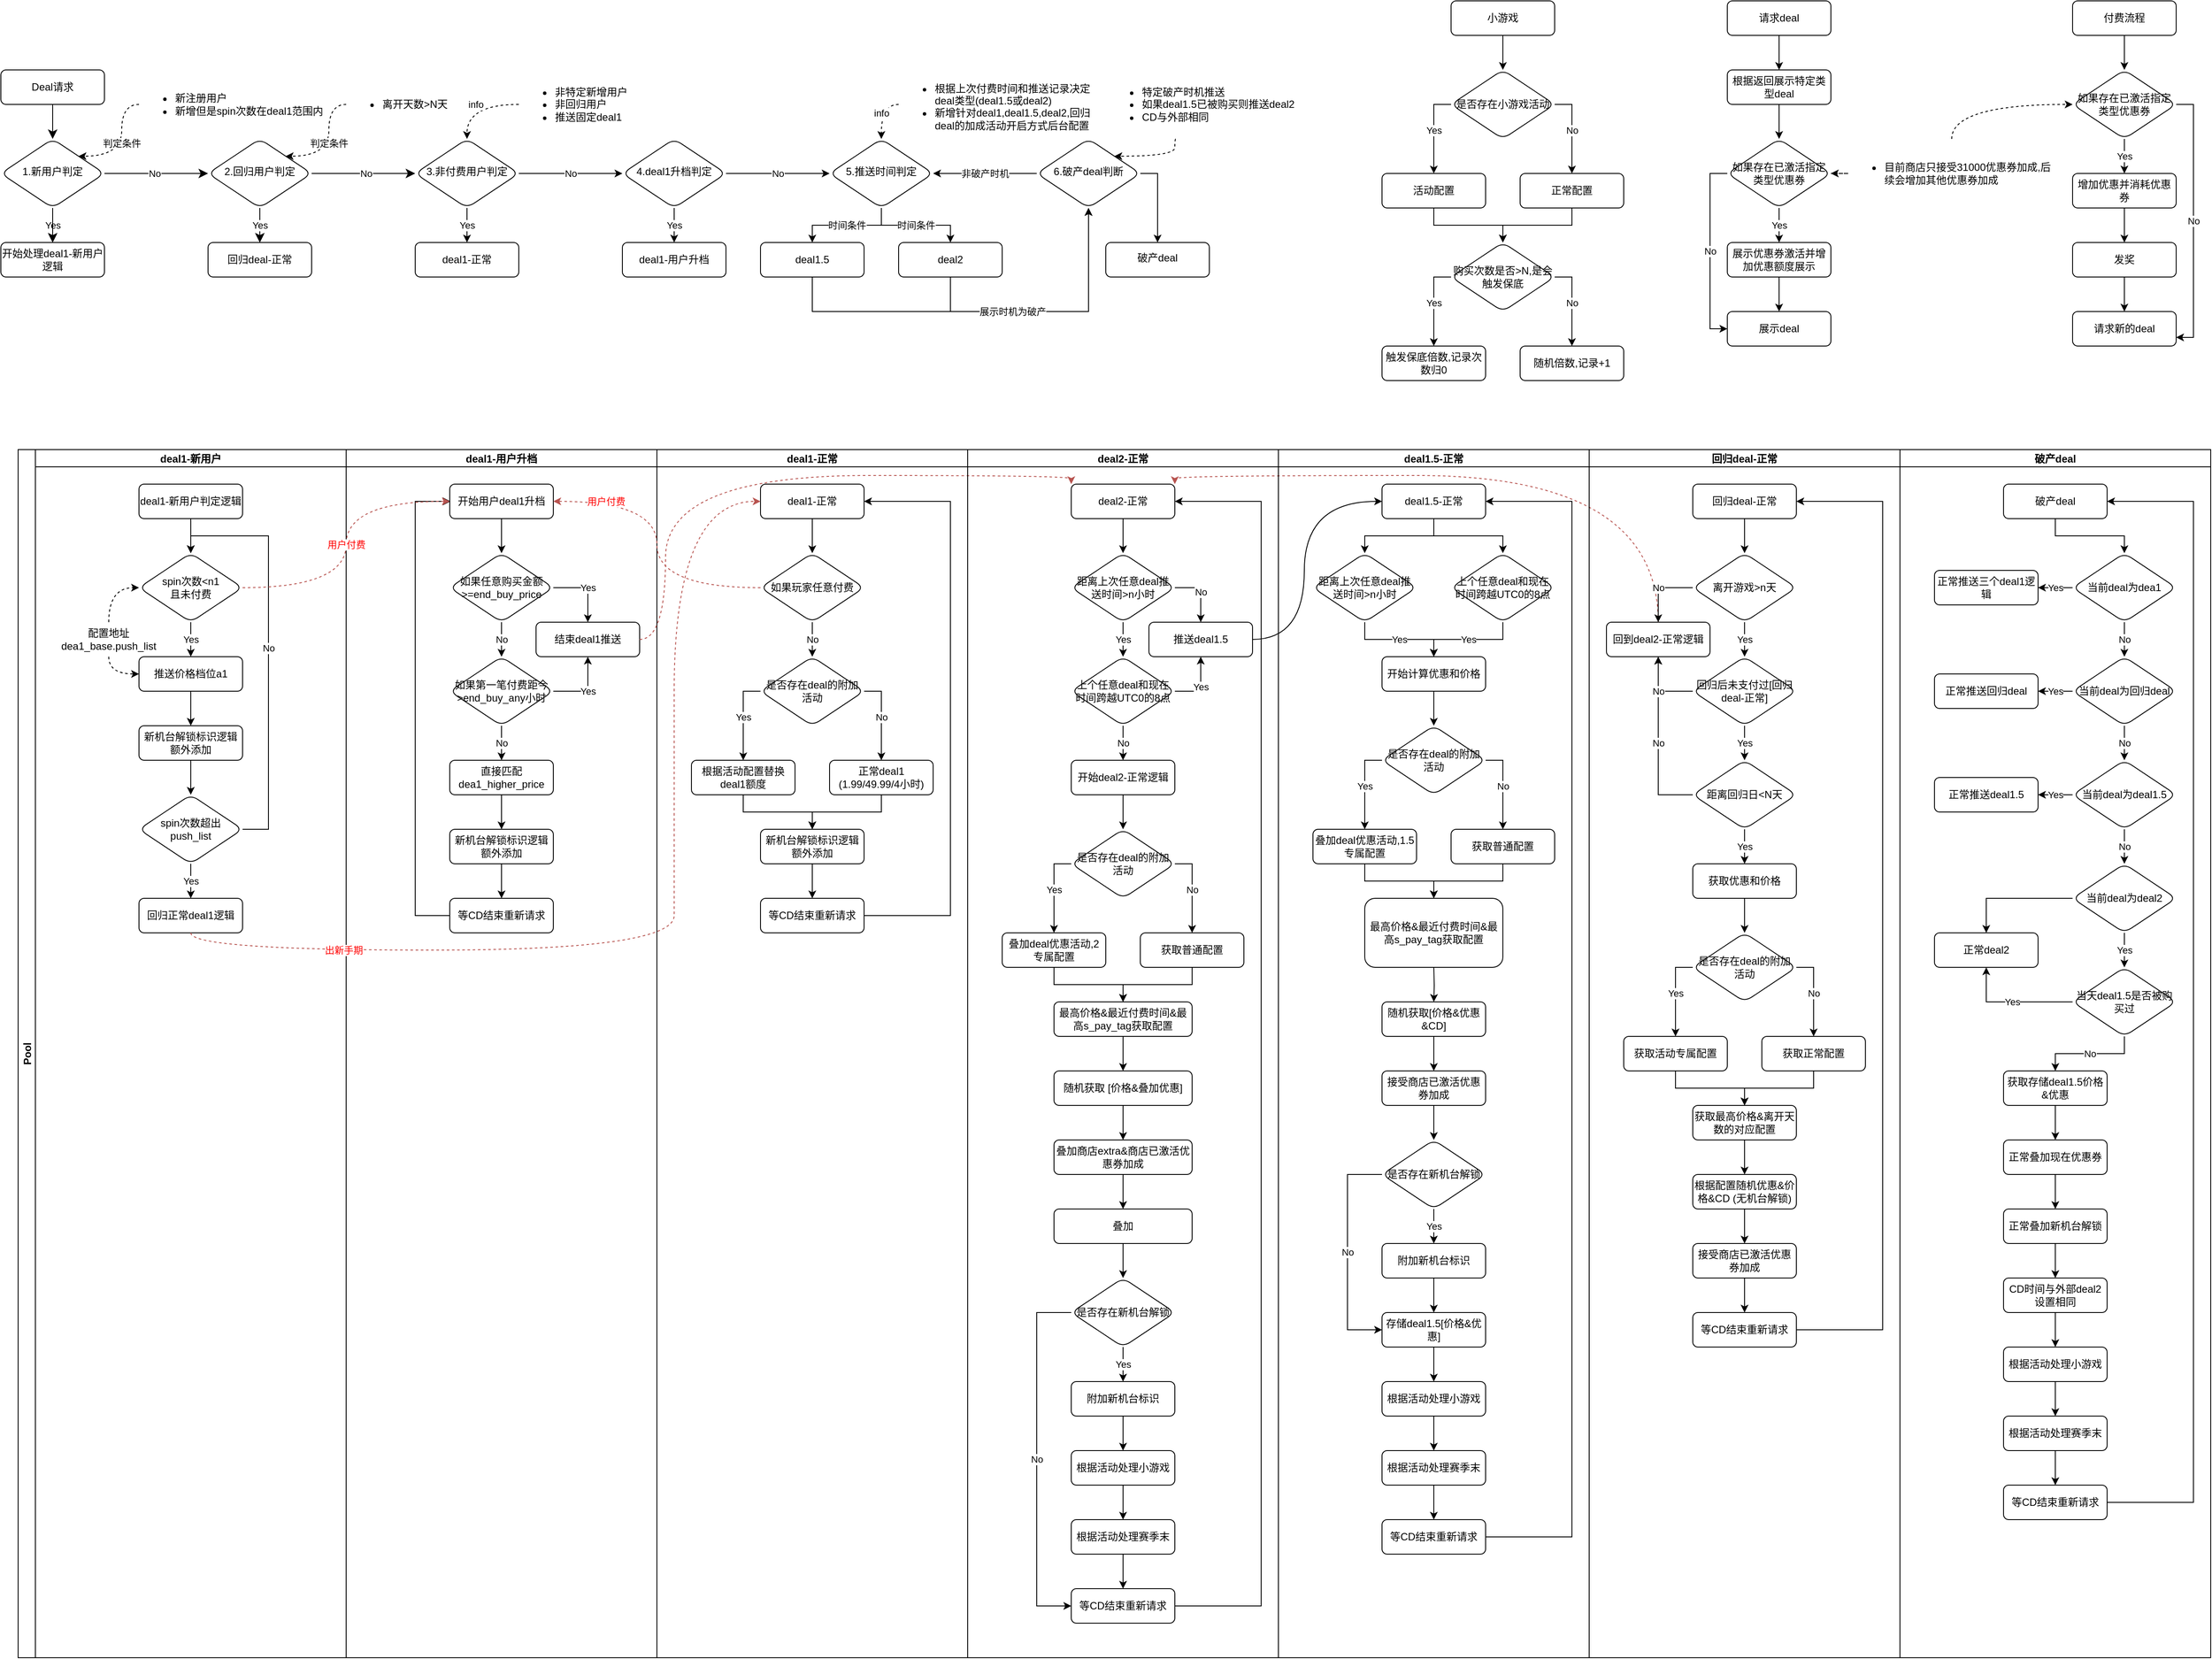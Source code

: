 <mxfile version="22.1.15" type="github">
  <diagram id="C5RBs43oDa-KdzZeNtuy" name="Page-1">
    <mxGraphModel dx="2586" dy="1386" grid="1" gridSize="10" guides="1" tooltips="1" connect="1" arrows="1" fold="1" page="1" pageScale="1" pageWidth="827" pageHeight="1169" math="0" shadow="0">
      <root>
        <mxCell id="WIyWlLk6GJQsqaUBKTNV-0" />
        <mxCell id="WIyWlLk6GJQsqaUBKTNV-1" parent="WIyWlLk6GJQsqaUBKTNV-0" />
        <mxCell id="WIyWlLk6GJQsqaUBKTNV-2" value="" style="rounded=0;html=1;jettySize=auto;orthogonalLoop=1;fontSize=11;endArrow=classic;endFill=1;endSize=8;strokeWidth=1;shadow=0;labelBackgroundColor=default;edgeStyle=orthogonalEdgeStyle;" parent="WIyWlLk6GJQsqaUBKTNV-1" source="WIyWlLk6GJQsqaUBKTNV-3" target="WIyWlLk6GJQsqaUBKTNV-6" edge="1">
          <mxGeometry relative="1" as="geometry" />
        </mxCell>
        <mxCell id="WIyWlLk6GJQsqaUBKTNV-3" value="Deal请求" style="rounded=1;whiteSpace=wrap;html=1;fontSize=12;glass=0;strokeWidth=1;shadow=0;" parent="WIyWlLk6GJQsqaUBKTNV-1" vertex="1">
          <mxGeometry x="40" y="120" width="120" height="40" as="geometry" />
        </mxCell>
        <mxCell id="WIyWlLk6GJQsqaUBKTNV-4" value="Yes" style="rounded=0;html=1;jettySize=auto;orthogonalLoop=1;fontSize=11;endArrow=classic;endFill=1;endSize=8;strokeWidth=1;shadow=0;labelBackgroundColor=default;edgeStyle=orthogonalEdgeStyle;entryX=0.5;entryY=0;entryDx=0;entryDy=0;" parent="WIyWlLk6GJQsqaUBKTNV-1" source="WIyWlLk6GJQsqaUBKTNV-6" target="WIyWlLk6GJQsqaUBKTNV-12" edge="1">
          <mxGeometry relative="1" as="geometry">
            <mxPoint as="offset" />
            <mxPoint x="100" y="330" as="targetPoint" />
          </mxGeometry>
        </mxCell>
        <mxCell id="WIyWlLk6GJQsqaUBKTNV-5" value="No" style="edgeStyle=orthogonalEdgeStyle;rounded=0;html=1;jettySize=auto;orthogonalLoop=1;fontSize=11;endArrow=classic;endFill=1;endSize=8;strokeWidth=1;shadow=0;labelBackgroundColor=default;entryX=0;entryY=0.5;entryDx=0;entryDy=0;" parent="WIyWlLk6GJQsqaUBKTNV-1" source="WIyWlLk6GJQsqaUBKTNV-6" target="DPb7wRXF61A1M562Ad9j-0" edge="1">
          <mxGeometry x="-0.04" relative="1" as="geometry">
            <mxPoint as="offset" />
            <mxPoint x="200" y="250" as="targetPoint" />
          </mxGeometry>
        </mxCell>
        <mxCell id="DPb7wRXF61A1M562Ad9j-109" value="" style="edgeStyle=orthogonalEdgeStyle;rounded=0;orthogonalLoop=1;jettySize=auto;html=1;" parent="WIyWlLk6GJQsqaUBKTNV-1" source="WIyWlLk6GJQsqaUBKTNV-6" target="WIyWlLk6GJQsqaUBKTNV-12" edge="1">
          <mxGeometry relative="1" as="geometry" />
        </mxCell>
        <mxCell id="WIyWlLk6GJQsqaUBKTNV-6" value="1.新用户判定" style="rhombus;whiteSpace=wrap;html=1;shadow=0;fontFamily=Helvetica;fontSize=12;align=center;strokeWidth=1;spacing=6;spacingTop=-4;rounded=1;" parent="WIyWlLk6GJQsqaUBKTNV-1" vertex="1">
          <mxGeometry x="40" y="200" width="120" height="80" as="geometry" />
        </mxCell>
        <mxCell id="WIyWlLk6GJQsqaUBKTNV-12" value="开始处理deal1-新用户逻辑" style="rounded=1;whiteSpace=wrap;html=1;fontSize=12;glass=0;strokeWidth=1;shadow=0;" parent="WIyWlLk6GJQsqaUBKTNV-1" vertex="1">
          <mxGeometry x="40" y="320" width="120" height="40" as="geometry" />
        </mxCell>
        <mxCell id="WJAeF4iGQMadBWUu6b0e-10" value="" style="edgeStyle=orthogonalEdgeStyle;rounded=0;orthogonalLoop=1;jettySize=auto;html=1;" parent="WIyWlLk6GJQsqaUBKTNV-1" source="DPb7wRXF61A1M562Ad9j-0" target="DPb7wRXF61A1M562Ad9j-6" edge="1">
          <mxGeometry relative="1" as="geometry" />
        </mxCell>
        <mxCell id="DPb7wRXF61A1M562Ad9j-0" value="2.回归用户判定" style="rhombus;whiteSpace=wrap;html=1;shadow=0;fontFamily=Helvetica;fontSize=12;align=center;strokeWidth=1;spacing=6;spacingTop=-4;rounded=1;" parent="WIyWlLk6GJQsqaUBKTNV-1" vertex="1">
          <mxGeometry x="280" y="200" width="120" height="80" as="geometry" />
        </mxCell>
        <mxCell id="DPb7wRXF61A1M562Ad9j-98" value="No" style="edgeStyle=orthogonalEdgeStyle;rounded=0;orthogonalLoop=1;jettySize=auto;html=1;" parent="WIyWlLk6GJQsqaUBKTNV-1" source="DPb7wRXF61A1M562Ad9j-1" target="DPb7wRXF61A1M562Ad9j-97" edge="1">
          <mxGeometry relative="1" as="geometry" />
        </mxCell>
        <mxCell id="DPb7wRXF61A1M562Ad9j-100" value="Yes" style="edgeStyle=orthogonalEdgeStyle;rounded=0;orthogonalLoop=1;jettySize=auto;html=1;entryX=0.5;entryY=0;entryDx=0;entryDy=0;" parent="WIyWlLk6GJQsqaUBKTNV-1" source="DPb7wRXF61A1M562Ad9j-1" target="DPb7wRXF61A1M562Ad9j-99" edge="1">
          <mxGeometry relative="1" as="geometry" />
        </mxCell>
        <mxCell id="DPb7wRXF61A1M562Ad9j-1" value="3.非付费用户判定" style="rhombus;whiteSpace=wrap;html=1;shadow=0;fontFamily=Helvetica;fontSize=12;align=center;strokeWidth=1;spacing=6;spacingTop=-4;rounded=1;" parent="WIyWlLk6GJQsqaUBKTNV-1" vertex="1">
          <mxGeometry x="520" y="200" width="120" height="80" as="geometry" />
        </mxCell>
        <mxCell id="DPb7wRXF61A1M562Ad9j-4" value="No" style="edgeStyle=orthogonalEdgeStyle;rounded=0;html=1;jettySize=auto;orthogonalLoop=1;fontSize=11;endArrow=classic;endFill=1;endSize=8;strokeWidth=1;shadow=0;labelBackgroundColor=default;entryX=0;entryY=0.5;entryDx=0;entryDy=0;exitX=1;exitY=0.5;exitDx=0;exitDy=0;" parent="WIyWlLk6GJQsqaUBKTNV-1" source="DPb7wRXF61A1M562Ad9j-0" target="DPb7wRXF61A1M562Ad9j-1" edge="1">
          <mxGeometry x="0.043" relative="1" as="geometry">
            <mxPoint as="offset" />
            <mxPoint x="40" y="260" as="sourcePoint" />
            <mxPoint x="290" y="260" as="targetPoint" />
          </mxGeometry>
        </mxCell>
        <mxCell id="DPb7wRXF61A1M562Ad9j-5" value="Yes" style="rounded=0;html=1;jettySize=auto;orthogonalLoop=1;fontSize=11;endArrow=classic;endFill=1;endSize=8;strokeWidth=1;shadow=0;labelBackgroundColor=default;edgeStyle=orthogonalEdgeStyle;exitX=0.5;exitY=1;exitDx=0;exitDy=0;entryX=0.5;entryY=0;entryDx=0;entryDy=0;" parent="WIyWlLk6GJQsqaUBKTNV-1" source="DPb7wRXF61A1M562Ad9j-0" target="DPb7wRXF61A1M562Ad9j-6" edge="1">
          <mxGeometry relative="1" as="geometry">
            <mxPoint as="offset" />
            <mxPoint x="-10" y="300" as="sourcePoint" />
            <mxPoint x="330" y="360" as="targetPoint" />
          </mxGeometry>
        </mxCell>
        <mxCell id="DPb7wRXF61A1M562Ad9j-6" value="回归deal-正常" style="rounded=1;whiteSpace=wrap;html=1;fontSize=12;glass=0;strokeWidth=1;shadow=0;" parent="WIyWlLk6GJQsqaUBKTNV-1" vertex="1">
          <mxGeometry x="280" y="320" width="120" height="40" as="geometry" />
        </mxCell>
        <mxCell id="DPb7wRXF61A1M562Ad9j-102" value="Yes" style="edgeStyle=orthogonalEdgeStyle;rounded=0;orthogonalLoop=1;jettySize=auto;html=1;entryX=0.5;entryY=0;entryDx=0;entryDy=0;" parent="WIyWlLk6GJQsqaUBKTNV-1" source="DPb7wRXF61A1M562Ad9j-97" target="DPb7wRXF61A1M562Ad9j-101" edge="1">
          <mxGeometry relative="1" as="geometry" />
        </mxCell>
        <mxCell id="DPb7wRXF61A1M562Ad9j-104" value="No" style="edgeStyle=orthogonalEdgeStyle;rounded=0;orthogonalLoop=1;jettySize=auto;html=1;" parent="WIyWlLk6GJQsqaUBKTNV-1" source="DPb7wRXF61A1M562Ad9j-97" target="DPb7wRXF61A1M562Ad9j-103" edge="1">
          <mxGeometry relative="1" as="geometry" />
        </mxCell>
        <mxCell id="DPb7wRXF61A1M562Ad9j-97" value="4.deal1升档判定" style="rhombus;whiteSpace=wrap;html=1;shadow=0;fontFamily=Helvetica;fontSize=12;align=center;strokeWidth=1;spacing=6;spacingTop=-4;rounded=1;" parent="WIyWlLk6GJQsqaUBKTNV-1" vertex="1">
          <mxGeometry x="760" y="200" width="120" height="80" as="geometry" />
        </mxCell>
        <mxCell id="DPb7wRXF61A1M562Ad9j-99" value="deal1-正常" style="rounded=1;whiteSpace=wrap;html=1;fontSize=12;glass=0;strokeWidth=1;shadow=0;" parent="WIyWlLk6GJQsqaUBKTNV-1" vertex="1">
          <mxGeometry x="520" y="320" width="120" height="40" as="geometry" />
        </mxCell>
        <mxCell id="DPb7wRXF61A1M562Ad9j-101" value="deal1-用户升档" style="rounded=1;whiteSpace=wrap;html=1;fontSize=12;glass=0;strokeWidth=1;shadow=0;" parent="WIyWlLk6GJQsqaUBKTNV-1" vertex="1">
          <mxGeometry x="760" y="320" width="120" height="40" as="geometry" />
        </mxCell>
        <mxCell id="DPb7wRXF61A1M562Ad9j-106" value="时间条件" style="edgeStyle=orthogonalEdgeStyle;rounded=0;orthogonalLoop=1;jettySize=auto;html=1;" parent="WIyWlLk6GJQsqaUBKTNV-1" source="DPb7wRXF61A1M562Ad9j-103" target="DPb7wRXF61A1M562Ad9j-105" edge="1">
          <mxGeometry relative="1" as="geometry" />
        </mxCell>
        <mxCell id="NsobIx5qtJKIlAdT1BVe-90" value="时间条件" style="edgeStyle=orthogonalEdgeStyle;rounded=0;orthogonalLoop=1;jettySize=auto;html=1;entryX=0.5;entryY=0;entryDx=0;entryDy=0;" parent="WIyWlLk6GJQsqaUBKTNV-1" source="DPb7wRXF61A1M562Ad9j-103" target="NsobIx5qtJKIlAdT1BVe-88" edge="1">
          <mxGeometry relative="1" as="geometry" />
        </mxCell>
        <mxCell id="DPb7wRXF61A1M562Ad9j-103" value="5.推送时间判定" style="rhombus;whiteSpace=wrap;html=1;shadow=0;fontFamily=Helvetica;fontSize=12;align=center;strokeWidth=1;spacing=6;spacingTop=-4;rounded=1;" parent="WIyWlLk6GJQsqaUBKTNV-1" vertex="1">
          <mxGeometry x="1000" y="200" width="120" height="80" as="geometry" />
        </mxCell>
        <mxCell id="NsobIx5qtJKIlAdT1BVe-91" style="edgeStyle=orthogonalEdgeStyle;rounded=0;orthogonalLoop=1;jettySize=auto;html=1;entryX=0.5;entryY=1;entryDx=0;entryDy=0;" parent="WIyWlLk6GJQsqaUBKTNV-1" source="DPb7wRXF61A1M562Ad9j-105" target="NsobIx5qtJKIlAdT1BVe-86" edge="1">
          <mxGeometry relative="1" as="geometry">
            <Array as="points">
              <mxPoint x="980" y="400" />
              <mxPoint x="1300" y="400" />
            </Array>
          </mxGeometry>
        </mxCell>
        <mxCell id="DPb7wRXF61A1M562Ad9j-105" value="deal1.5" style="rounded=1;whiteSpace=wrap;html=1;fontSize=12;glass=0;strokeWidth=1;shadow=0;" parent="WIyWlLk6GJQsqaUBKTNV-1" vertex="1">
          <mxGeometry x="920" y="320" width="120" height="40" as="geometry" />
        </mxCell>
        <mxCell id="WJAeF4iGQMadBWUu6b0e-17" value="判定条件" style="edgeStyle=orthogonalEdgeStyle;orthogonalLoop=1;jettySize=auto;html=1;entryX=1;entryY=0;entryDx=0;entryDy=0;dashed=1;curved=1;" parent="WIyWlLk6GJQsqaUBKTNV-1" source="WJAeF4iGQMadBWUu6b0e-16" target="WIyWlLk6GJQsqaUBKTNV-6" edge="1">
          <mxGeometry relative="1" as="geometry" />
        </mxCell>
        <mxCell id="WJAeF4iGQMadBWUu6b0e-16" value="&lt;ul&gt;&lt;li&gt;新注册用户&lt;/li&gt;&lt;li&gt;新增但是spin次数在deal1范围内&lt;/li&gt;&lt;/ul&gt;" style="text;strokeColor=none;fillColor=none;html=1;whiteSpace=wrap;verticalAlign=middle;overflow=hidden;" parent="WIyWlLk6GJQsqaUBKTNV-1" vertex="1">
          <mxGeometry x="200" y="120" width="240" height="80" as="geometry" />
        </mxCell>
        <mxCell id="WJAeF4iGQMadBWUu6b0e-31" value="判定条件" style="edgeStyle=orthogonalEdgeStyle;orthogonalLoop=1;jettySize=auto;html=1;entryX=1;entryY=0;entryDx=0;entryDy=0;dashed=1;curved=1;" parent="WIyWlLk6GJQsqaUBKTNV-1" source="WJAeF4iGQMadBWUu6b0e-32" target="DPb7wRXF61A1M562Ad9j-0" edge="1">
          <mxGeometry relative="1" as="geometry">
            <mxPoint x="370" y="220" as="targetPoint" />
          </mxGeometry>
        </mxCell>
        <mxCell id="WJAeF4iGQMadBWUu6b0e-32" value="&lt;ul&gt;&lt;li&gt;离开天数&amp;gt;N天&lt;/li&gt;&lt;/ul&gt;" style="text;strokeColor=none;fillColor=none;html=1;whiteSpace=wrap;verticalAlign=middle;overflow=hidden;" parent="WIyWlLk6GJQsqaUBKTNV-1" vertex="1">
          <mxGeometry x="440" y="120" width="240" height="80" as="geometry" />
        </mxCell>
        <mxCell id="DPb7wRXF61A1M562Ad9j-62" value="Pool" style="swimlane;childLayout=stackLayout;resizeParent=1;resizeParentMax=0;startSize=20;horizontal=0;horizontalStack=1;" parent="WIyWlLk6GJQsqaUBKTNV-1" vertex="1">
          <mxGeometry x="60" y="560" width="2540" height="1400" as="geometry" />
        </mxCell>
        <mxCell id="DPb7wRXF61A1M562Ad9j-63" value="deal1-新用户" style="swimlane;startSize=20;" parent="DPb7wRXF61A1M562Ad9j-62" vertex="1">
          <mxGeometry x="20" width="360" height="1400" as="geometry" />
        </mxCell>
        <mxCell id="DPb7wRXF61A1M562Ad9j-8" value="deal1-新用户判定逻辑" style="rounded=1;whiteSpace=wrap;html=1;fontSize=12;glass=0;strokeWidth=1;shadow=0;" parent="DPb7wRXF61A1M562Ad9j-63" vertex="1">
          <mxGeometry x="120" y="40" width="120" height="40" as="geometry" />
        </mxCell>
        <mxCell id="DPb7wRXF61A1M562Ad9j-20" value="spin次数&amp;lt;n1&lt;br&gt;且未付费" style="rhombus;whiteSpace=wrap;html=1;rounded=1;glass=0;strokeWidth=1;shadow=0;" parent="DPb7wRXF61A1M562Ad9j-63" vertex="1">
          <mxGeometry x="120" y="120" width="120" height="80" as="geometry" />
        </mxCell>
        <mxCell id="DPb7wRXF61A1M562Ad9j-21" value="" style="edgeStyle=orthogonalEdgeStyle;rounded=0;orthogonalLoop=1;jettySize=auto;html=1;" parent="DPb7wRXF61A1M562Ad9j-63" source="DPb7wRXF61A1M562Ad9j-8" target="DPb7wRXF61A1M562Ad9j-20" edge="1">
          <mxGeometry relative="1" as="geometry" />
        </mxCell>
        <mxCell id="QUYP6OqpwPbclNsKZdiI-27" value="" style="edgeStyle=orthogonalEdgeStyle;rounded=0;orthogonalLoop=1;jettySize=auto;html=1;" parent="DPb7wRXF61A1M562Ad9j-63" source="DPb7wRXF61A1M562Ad9j-24" target="QUYP6OqpwPbclNsKZdiI-26" edge="1">
          <mxGeometry relative="1" as="geometry" />
        </mxCell>
        <mxCell id="DPb7wRXF61A1M562Ad9j-24" value="推送价格档位a1" style="whiteSpace=wrap;html=1;rounded=1;glass=0;strokeWidth=1;shadow=0;" parent="DPb7wRXF61A1M562Ad9j-63" vertex="1">
          <mxGeometry x="120" y="240" width="120" height="40" as="geometry" />
        </mxCell>
        <mxCell id="DPb7wRXF61A1M562Ad9j-23" value="Yes" style="edgeStyle=orthogonalEdgeStyle;rounded=0;orthogonalLoop=1;jettySize=auto;html=1;entryX=0.5;entryY=0;entryDx=0;entryDy=0;labelBackgroundColor=default;" parent="DPb7wRXF61A1M562Ad9j-63" source="DPb7wRXF61A1M562Ad9j-20" target="DPb7wRXF61A1M562Ad9j-24" edge="1">
          <mxGeometry relative="1" as="geometry">
            <mxPoint x="181" y="300" as="targetPoint" />
            <mxPoint as="offset" />
          </mxGeometry>
        </mxCell>
        <mxCell id="DPb7wRXF61A1M562Ad9j-46" value="No" style="edgeStyle=orthogonalEdgeStyle;rounded=0;orthogonalLoop=1;jettySize=auto;html=1;entryX=0.5;entryY=0;entryDx=0;entryDy=0;" parent="DPb7wRXF61A1M562Ad9j-63" source="DPb7wRXF61A1M562Ad9j-45" target="DPb7wRXF61A1M562Ad9j-20" edge="1">
          <mxGeometry x="-0.0" relative="1" as="geometry">
            <mxPoint x="111.0" y="160" as="targetPoint" />
            <Array as="points">
              <mxPoint x="270" y="440" />
              <mxPoint x="270" y="100" />
              <mxPoint x="180" y="100" />
            </Array>
            <mxPoint as="offset" />
          </mxGeometry>
        </mxCell>
        <mxCell id="DPb7wRXF61A1M562Ad9j-45" value="spin次数超出&lt;br&gt;push_list" style="rhombus;whiteSpace=wrap;html=1;rounded=1;glass=0;strokeWidth=1;shadow=0;" parent="DPb7wRXF61A1M562Ad9j-63" vertex="1">
          <mxGeometry x="120" y="400" width="120" height="80" as="geometry" />
        </mxCell>
        <mxCell id="DPb7wRXF61A1M562Ad9j-48" value="回归正常deal1逻辑" style="whiteSpace=wrap;html=1;rounded=1;glass=0;strokeWidth=1;shadow=0;" parent="DPb7wRXF61A1M562Ad9j-63" vertex="1">
          <mxGeometry x="120" y="520" width="120" height="40" as="geometry" />
        </mxCell>
        <mxCell id="DPb7wRXF61A1M562Ad9j-49" value="Yes" style="edgeStyle=orthogonalEdgeStyle;rounded=0;orthogonalLoop=1;jettySize=auto;html=1;" parent="DPb7wRXF61A1M562Ad9j-63" source="DPb7wRXF61A1M562Ad9j-45" target="DPb7wRXF61A1M562Ad9j-48" edge="1">
          <mxGeometry relative="1" as="geometry" />
        </mxCell>
        <mxCell id="DPb7wRXF61A1M562Ad9j-71" style="edgeStyle=orthogonalEdgeStyle;orthogonalLoop=1;jettySize=auto;html=1;entryX=0;entryY=0.5;entryDx=0;entryDy=0;dashed=1;curved=1;" parent="DPb7wRXF61A1M562Ad9j-63" source="DPb7wRXF61A1M562Ad9j-32" target="DPb7wRXF61A1M562Ad9j-24" edge="1">
          <mxGeometry relative="1" as="geometry" />
        </mxCell>
        <mxCell id="DPb7wRXF61A1M562Ad9j-72" style="edgeStyle=orthogonalEdgeStyle;orthogonalLoop=1;jettySize=auto;html=1;entryX=0;entryY=0.5;entryDx=0;entryDy=0;dashed=1;curved=1;" parent="DPb7wRXF61A1M562Ad9j-63" source="DPb7wRXF61A1M562Ad9j-32" target="DPb7wRXF61A1M562Ad9j-20" edge="1">
          <mxGeometry relative="1" as="geometry" />
        </mxCell>
        <mxCell id="DPb7wRXF61A1M562Ad9j-32" value="配置地址&lt;br&gt;dea1_base.push_list" style="text;html=1;strokeColor=none;fillColor=none;align=center;verticalAlign=middle;whiteSpace=wrap;rounded=0;" parent="DPb7wRXF61A1M562Ad9j-63" vertex="1">
          <mxGeometry x="10" y="200" width="150" height="40" as="geometry" />
        </mxCell>
        <mxCell id="QUYP6OqpwPbclNsKZdiI-28" style="edgeStyle=orthogonalEdgeStyle;rounded=0;orthogonalLoop=1;jettySize=auto;html=1;entryX=0.5;entryY=0;entryDx=0;entryDy=0;" parent="DPb7wRXF61A1M562Ad9j-63" source="QUYP6OqpwPbclNsKZdiI-26" target="DPb7wRXF61A1M562Ad9j-45" edge="1">
          <mxGeometry relative="1" as="geometry" />
        </mxCell>
        <mxCell id="QUYP6OqpwPbclNsKZdiI-26" value="新机台解锁标识逻辑额外添加" style="whiteSpace=wrap;html=1;rounded=1;glass=0;strokeWidth=1;shadow=0;" parent="DPb7wRXF61A1M562Ad9j-63" vertex="1">
          <mxGeometry x="120" y="320" width="120" height="40" as="geometry" />
        </mxCell>
        <mxCell id="DPb7wRXF61A1M562Ad9j-64" value="deal1-用户升档" style="swimlane;startSize=20;" parent="DPb7wRXF61A1M562Ad9j-62" vertex="1">
          <mxGeometry x="380" width="360" height="1400" as="geometry" />
        </mxCell>
        <mxCell id="DPb7wRXF61A1M562Ad9j-80" value="" style="edgeStyle=orthogonalEdgeStyle;rounded=0;orthogonalLoop=1;jettySize=auto;html=1;" parent="DPb7wRXF61A1M562Ad9j-64" source="DPb7wRXF61A1M562Ad9j-77" target="DPb7wRXF61A1M562Ad9j-79" edge="1">
          <mxGeometry relative="1" as="geometry" />
        </mxCell>
        <mxCell id="DPb7wRXF61A1M562Ad9j-77" value="开始用户deal1升档" style="rounded=1;whiteSpace=wrap;html=1;" parent="DPb7wRXF61A1M562Ad9j-64" vertex="1">
          <mxGeometry x="120" y="40" width="120" height="40" as="geometry" />
        </mxCell>
        <mxCell id="DPb7wRXF61A1M562Ad9j-83" value="No" style="edgeStyle=orthogonalEdgeStyle;rounded=0;orthogonalLoop=1;jettySize=auto;html=1;" parent="DPb7wRXF61A1M562Ad9j-64" source="DPb7wRXF61A1M562Ad9j-79" target="DPb7wRXF61A1M562Ad9j-82" edge="1">
          <mxGeometry relative="1" as="geometry" />
        </mxCell>
        <mxCell id="DPb7wRXF61A1M562Ad9j-92" value="Yes" style="edgeStyle=orthogonalEdgeStyle;orthogonalLoop=1;jettySize=auto;html=1;entryX=0.5;entryY=0;entryDx=0;entryDy=0;rounded=0;" parent="DPb7wRXF61A1M562Ad9j-64" source="DPb7wRXF61A1M562Ad9j-79" target="DPb7wRXF61A1M562Ad9j-89" edge="1">
          <mxGeometry relative="1" as="geometry">
            <Array as="points">
              <mxPoint x="280" y="160" />
            </Array>
          </mxGeometry>
        </mxCell>
        <mxCell id="DPb7wRXF61A1M562Ad9j-79" value="如果任意购买金额&amp;gt;=end_buy_price" style="rhombus;whiteSpace=wrap;html=1;rounded=1;" parent="DPb7wRXF61A1M562Ad9j-64" vertex="1">
          <mxGeometry x="120" y="120" width="120" height="80" as="geometry" />
        </mxCell>
        <mxCell id="DPb7wRXF61A1M562Ad9j-86" value="No" style="edgeStyle=orthogonalEdgeStyle;rounded=0;orthogonalLoop=1;jettySize=auto;html=1;" parent="DPb7wRXF61A1M562Ad9j-64" source="DPb7wRXF61A1M562Ad9j-82" target="DPb7wRXF61A1M562Ad9j-85" edge="1">
          <mxGeometry relative="1" as="geometry" />
        </mxCell>
        <mxCell id="DPb7wRXF61A1M562Ad9j-91" value="Yes" style="edgeStyle=orthogonalEdgeStyle;orthogonalLoop=1;jettySize=auto;html=1;entryX=0.5;entryY=1;entryDx=0;entryDy=0;rounded=0;" parent="DPb7wRXF61A1M562Ad9j-64" source="DPb7wRXF61A1M562Ad9j-82" target="DPb7wRXF61A1M562Ad9j-89" edge="1">
          <mxGeometry relative="1" as="geometry">
            <Array as="points">
              <mxPoint x="280" y="280" />
            </Array>
          </mxGeometry>
        </mxCell>
        <mxCell id="DPb7wRXF61A1M562Ad9j-82" value="如果第一笔付费距今&amp;gt;end_buy_any小时" style="rhombus;whiteSpace=wrap;html=1;rounded=1;" parent="DPb7wRXF61A1M562Ad9j-64" vertex="1">
          <mxGeometry x="120" y="240" width="120" height="80" as="geometry" />
        </mxCell>
        <mxCell id="QUYP6OqpwPbclNsKZdiI-30" value="" style="edgeStyle=orthogonalEdgeStyle;rounded=0;orthogonalLoop=1;jettySize=auto;html=1;" parent="DPb7wRXF61A1M562Ad9j-64" source="DPb7wRXF61A1M562Ad9j-85" target="QUYP6OqpwPbclNsKZdiI-29" edge="1">
          <mxGeometry relative="1" as="geometry" />
        </mxCell>
        <mxCell id="DPb7wRXF61A1M562Ad9j-85" value="直接匹配dea1_higher_price" style="whiteSpace=wrap;html=1;rounded=1;" parent="DPb7wRXF61A1M562Ad9j-64" vertex="1">
          <mxGeometry x="120" y="360" width="120" height="40" as="geometry" />
        </mxCell>
        <mxCell id="DPb7wRXF61A1M562Ad9j-89" value="结束deal1推送" style="whiteSpace=wrap;html=1;rounded=1;" parent="DPb7wRXF61A1M562Ad9j-64" vertex="1">
          <mxGeometry x="220" y="200" width="120" height="40" as="geometry" />
        </mxCell>
        <mxCell id="DPb7wRXF61A1M562Ad9j-96" style="edgeStyle=orthogonalEdgeStyle;orthogonalLoop=1;jettySize=auto;html=1;rounded=0;" parent="DPb7wRXF61A1M562Ad9j-64" source="DPb7wRXF61A1M562Ad9j-94" edge="1">
          <mxGeometry relative="1" as="geometry">
            <mxPoint x="121" y="60" as="targetPoint" />
            <Array as="points">
              <mxPoint x="80" y="540" />
              <mxPoint x="80" y="60" />
            </Array>
          </mxGeometry>
        </mxCell>
        <mxCell id="DPb7wRXF61A1M562Ad9j-94" value="等CD结束重新请求" style="whiteSpace=wrap;html=1;rounded=1;" parent="DPb7wRXF61A1M562Ad9j-64" vertex="1">
          <mxGeometry x="120" y="520" width="120" height="40" as="geometry" />
        </mxCell>
        <mxCell id="QUYP6OqpwPbclNsKZdiI-31" style="edgeStyle=orthogonalEdgeStyle;rounded=0;orthogonalLoop=1;jettySize=auto;html=1;entryX=0.5;entryY=0;entryDx=0;entryDy=0;" parent="DPb7wRXF61A1M562Ad9j-64" source="QUYP6OqpwPbclNsKZdiI-29" target="DPb7wRXF61A1M562Ad9j-94" edge="1">
          <mxGeometry relative="1" as="geometry" />
        </mxCell>
        <mxCell id="QUYP6OqpwPbclNsKZdiI-29" value="新机台解锁标识逻辑额外添加" style="whiteSpace=wrap;html=1;rounded=1;" parent="DPb7wRXF61A1M562Ad9j-64" vertex="1">
          <mxGeometry x="120" y="440" width="120" height="40" as="geometry" />
        </mxCell>
        <mxCell id="DPb7wRXF61A1M562Ad9j-65" value="deal1-正常" style="swimlane;startSize=20;" parent="DPb7wRXF61A1M562Ad9j-62" vertex="1">
          <mxGeometry x="740" width="360" height="1400" as="geometry" />
        </mxCell>
        <mxCell id="DPb7wRXF61A1M562Ad9j-117" style="edgeStyle=orthogonalEdgeStyle;rounded=0;orthogonalLoop=1;jettySize=auto;html=1;entryX=0.5;entryY=0;entryDx=0;entryDy=0;" parent="DPb7wRXF61A1M562Ad9j-65" source="DPb7wRXF61A1M562Ad9j-112" target="DPb7wRXF61A1M562Ad9j-115" edge="1">
          <mxGeometry relative="1" as="geometry" />
        </mxCell>
        <mxCell id="DPb7wRXF61A1M562Ad9j-112" value="deal1-正常" style="rounded=1;whiteSpace=wrap;html=1;" parent="DPb7wRXF61A1M562Ad9j-65" vertex="1">
          <mxGeometry x="120" y="40" width="120" height="40" as="geometry" />
        </mxCell>
        <mxCell id="QUYP6OqpwPbclNsKZdiI-33" value="" style="edgeStyle=orthogonalEdgeStyle;rounded=0;orthogonalLoop=1;jettySize=auto;html=1;" parent="DPb7wRXF61A1M562Ad9j-65" source="DPb7wRXF61A1M562Ad9j-113" target="QUYP6OqpwPbclNsKZdiI-32" edge="1">
          <mxGeometry relative="1" as="geometry" />
        </mxCell>
        <mxCell id="DPb7wRXF61A1M562Ad9j-113" value="正常deal1 (1.99/49.99/4小时)" style="rounded=1;whiteSpace=wrap;html=1;" parent="DPb7wRXF61A1M562Ad9j-65" vertex="1">
          <mxGeometry x="200" y="360" width="120" height="40" as="geometry" />
        </mxCell>
        <mxCell id="QUYP6OqpwPbclNsKZdiI-43" value="No" style="edgeStyle=orthogonalEdgeStyle;rounded=0;orthogonalLoop=1;jettySize=auto;html=1;entryX=0.5;entryY=0;entryDx=0;entryDy=0;" parent="DPb7wRXF61A1M562Ad9j-65" source="DPb7wRXF61A1M562Ad9j-115" target="QUYP6OqpwPbclNsKZdiI-36" edge="1">
          <mxGeometry relative="1" as="geometry" />
        </mxCell>
        <mxCell id="DPb7wRXF61A1M562Ad9j-115" value="如果玩家任意付费" style="rhombus;whiteSpace=wrap;html=1;rounded=1;" parent="DPb7wRXF61A1M562Ad9j-65" vertex="1">
          <mxGeometry x="120" y="120" width="120" height="80" as="geometry" />
        </mxCell>
        <mxCell id="DPb7wRXF61A1M562Ad9j-119" style="edgeStyle=orthogonalEdgeStyle;orthogonalLoop=1;jettySize=auto;html=1;entryX=1;entryY=0.5;entryDx=0;entryDy=0;rounded=0;exitX=1;exitY=0.5;exitDx=0;exitDy=0;" parent="DPb7wRXF61A1M562Ad9j-65" source="DPb7wRXF61A1M562Ad9j-118" target="DPb7wRXF61A1M562Ad9j-112" edge="1">
          <mxGeometry relative="1" as="geometry">
            <Array as="points">
              <mxPoint x="340" y="540" />
              <mxPoint x="340" y="60" />
            </Array>
            <mxPoint x="261" y="620" as="sourcePoint" />
            <mxPoint x="261" y="60" as="targetPoint" />
          </mxGeometry>
        </mxCell>
        <mxCell id="DPb7wRXF61A1M562Ad9j-118" value="等CD结束重新请求" style="whiteSpace=wrap;html=1;rounded=1;" parent="DPb7wRXF61A1M562Ad9j-65" vertex="1">
          <mxGeometry x="120" y="520" width="120" height="40" as="geometry" />
        </mxCell>
        <mxCell id="WJAeF4iGQMadBWUu6b0e-30" style="edgeStyle=orthogonalEdgeStyle;orthogonalLoop=1;jettySize=auto;html=1;entryX=0;entryY=0;entryDx=0;entryDy=0;dashed=1;fillColor=#f8cecc;strokeColor=#b85450;curved=1;" parent="DPb7wRXF61A1M562Ad9j-65" source="DPb7wRXF61A1M562Ad9j-89" target="DPb7wRXF61A1M562Ad9j-165" edge="1">
          <mxGeometry relative="1" as="geometry">
            <Array as="points">
              <mxPoint x="10" y="220" />
              <mxPoint x="10" y="30" />
              <mxPoint x="480" y="30" />
            </Array>
          </mxGeometry>
        </mxCell>
        <mxCell id="QUYP6OqpwPbclNsKZdiI-46" style="edgeStyle=orthogonalEdgeStyle;rounded=0;orthogonalLoop=1;jettySize=auto;html=1;entryX=0.5;entryY=0;entryDx=0;entryDy=0;" parent="DPb7wRXF61A1M562Ad9j-65" source="QUYP6OqpwPbclNsKZdiI-32" target="DPb7wRXF61A1M562Ad9j-118" edge="1">
          <mxGeometry relative="1" as="geometry" />
        </mxCell>
        <mxCell id="QUYP6OqpwPbclNsKZdiI-32" value="新机台解锁标识逻辑额外添加" style="rounded=1;whiteSpace=wrap;html=1;" parent="DPb7wRXF61A1M562Ad9j-65" vertex="1">
          <mxGeometry x="120" y="440" width="120" height="40" as="geometry" />
        </mxCell>
        <mxCell id="QUYP6OqpwPbclNsKZdiI-40" value="Yes" style="edgeStyle=orthogonalEdgeStyle;rounded=0;orthogonalLoop=1;jettySize=auto;html=1;exitX=0;exitY=0.5;exitDx=0;exitDy=0;entryX=0.5;entryY=0;entryDx=0;entryDy=0;" parent="DPb7wRXF61A1M562Ad9j-65" source="QUYP6OqpwPbclNsKZdiI-36" target="QUYP6OqpwPbclNsKZdiI-39" edge="1">
          <mxGeometry relative="1" as="geometry">
            <Array as="points">
              <mxPoint x="100" y="280" />
            </Array>
          </mxGeometry>
        </mxCell>
        <mxCell id="QUYP6OqpwPbclNsKZdiI-44" value="No" style="edgeStyle=orthogonalEdgeStyle;rounded=0;orthogonalLoop=1;jettySize=auto;html=1;exitX=1;exitY=0.5;exitDx=0;exitDy=0;" parent="DPb7wRXF61A1M562Ad9j-65" source="QUYP6OqpwPbclNsKZdiI-36" target="DPb7wRXF61A1M562Ad9j-113" edge="1">
          <mxGeometry relative="1" as="geometry" />
        </mxCell>
        <mxCell id="QUYP6OqpwPbclNsKZdiI-36" value="是否存在deal的附加活动" style="rhombus;whiteSpace=wrap;html=1;rounded=1;" parent="DPb7wRXF61A1M562Ad9j-65" vertex="1">
          <mxGeometry x="120" y="240" width="120" height="80" as="geometry" />
        </mxCell>
        <mxCell id="QUYP6OqpwPbclNsKZdiI-45" style="edgeStyle=orthogonalEdgeStyle;rounded=0;orthogonalLoop=1;jettySize=auto;html=1;entryX=0.5;entryY=0;entryDx=0;entryDy=0;" parent="DPb7wRXF61A1M562Ad9j-65" source="QUYP6OqpwPbclNsKZdiI-39" target="QUYP6OqpwPbclNsKZdiI-32" edge="1">
          <mxGeometry relative="1" as="geometry" />
        </mxCell>
        <mxCell id="QUYP6OqpwPbclNsKZdiI-39" value="根据活动配置替换deal1额度" style="rounded=1;whiteSpace=wrap;html=1;" parent="DPb7wRXF61A1M562Ad9j-65" vertex="1">
          <mxGeometry x="40" y="360" width="120" height="40" as="geometry" />
        </mxCell>
        <mxCell id="DPb7wRXF61A1M562Ad9j-163" value="deal2-正常" style="swimlane;startSize=20;" parent="DPb7wRXF61A1M562Ad9j-62" vertex="1">
          <mxGeometry x="1100" width="360" height="1400" as="geometry" />
        </mxCell>
        <mxCell id="DPb7wRXF61A1M562Ad9j-164" style="edgeStyle=orthogonalEdgeStyle;rounded=0;orthogonalLoop=1;jettySize=auto;html=1;entryX=0.5;entryY=0;entryDx=0;entryDy=0;" parent="DPb7wRXF61A1M562Ad9j-163" source="DPb7wRXF61A1M562Ad9j-165" target="DPb7wRXF61A1M562Ad9j-169" edge="1">
          <mxGeometry relative="1" as="geometry" />
        </mxCell>
        <mxCell id="DPb7wRXF61A1M562Ad9j-165" value="deal2-正常" style="rounded=1;whiteSpace=wrap;html=1;" parent="DPb7wRXF61A1M562Ad9j-163" vertex="1">
          <mxGeometry x="120" y="40" width="120" height="40" as="geometry" />
        </mxCell>
        <mxCell id="DPb7wRXF61A1M562Ad9j-168" value="Yes" style="edgeStyle=orthogonalEdgeStyle;rounded=0;orthogonalLoop=1;jettySize=auto;html=1;entryX=0.5;entryY=0;entryDx=0;entryDy=0;" parent="DPb7wRXF61A1M562Ad9j-163" source="DPb7wRXF61A1M562Ad9j-169" edge="1">
          <mxGeometry relative="1" as="geometry">
            <mxPoint x="180" y="240" as="targetPoint" />
            <Array as="points">
              <mxPoint x="180" y="210" />
              <mxPoint x="180" y="210" />
            </Array>
          </mxGeometry>
        </mxCell>
        <mxCell id="DPb7wRXF61A1M562Ad9j-191" value="No" style="edgeStyle=orthogonalEdgeStyle;rounded=0;orthogonalLoop=1;jettySize=auto;html=1;entryX=0.5;entryY=0;entryDx=0;entryDy=0;" parent="DPb7wRXF61A1M562Ad9j-163" source="DPb7wRXF61A1M562Ad9j-169" target="DPb7wRXF61A1M562Ad9j-189" edge="1">
          <mxGeometry relative="1" as="geometry">
            <Array as="points">
              <mxPoint x="270" y="160" />
            </Array>
          </mxGeometry>
        </mxCell>
        <mxCell id="DPb7wRXF61A1M562Ad9j-169" value="距离上次任意deal推送时间&amp;gt;n小时" style="rhombus;whiteSpace=wrap;html=1;rounded=1;" parent="DPb7wRXF61A1M562Ad9j-163" vertex="1">
          <mxGeometry x="120" y="120" width="120" height="80" as="geometry" />
        </mxCell>
        <mxCell id="DPb7wRXF61A1M562Ad9j-170" style="edgeStyle=orthogonalEdgeStyle;orthogonalLoop=1;jettySize=auto;html=1;entryX=1;entryY=0.5;entryDx=0;entryDy=0;rounded=0;" parent="DPb7wRXF61A1M562Ad9j-163" source="DPb7wRXF61A1M562Ad9j-171" target="DPb7wRXF61A1M562Ad9j-165" edge="1">
          <mxGeometry relative="1" as="geometry">
            <Array as="points">
              <mxPoint x="340" y="1340" />
              <mxPoint x="340" y="60" />
            </Array>
          </mxGeometry>
        </mxCell>
        <mxCell id="DPb7wRXF61A1M562Ad9j-171" value="等CD结束重新请求" style="whiteSpace=wrap;html=1;rounded=1;" parent="DPb7wRXF61A1M562Ad9j-163" vertex="1">
          <mxGeometry x="120" y="1320" width="120" height="40" as="geometry" />
        </mxCell>
        <mxCell id="DPb7wRXF61A1M562Ad9j-185" value="No" style="edgeStyle=orthogonalEdgeStyle;rounded=0;orthogonalLoop=1;jettySize=auto;html=1;entryX=0.5;entryY=0;entryDx=0;entryDy=0;" parent="DPb7wRXF61A1M562Ad9j-163" source="DPb7wRXF61A1M562Ad9j-172" target="DPb7wRXF61A1M562Ad9j-184" edge="1">
          <mxGeometry relative="1" as="geometry" />
        </mxCell>
        <mxCell id="DPb7wRXF61A1M562Ad9j-190" value="Yes" style="edgeStyle=orthogonalEdgeStyle;rounded=0;orthogonalLoop=1;jettySize=auto;html=1;entryX=0.5;entryY=1;entryDx=0;entryDy=0;" parent="DPb7wRXF61A1M562Ad9j-163" source="DPb7wRXF61A1M562Ad9j-172" target="DPb7wRXF61A1M562Ad9j-189" edge="1">
          <mxGeometry relative="1" as="geometry">
            <Array as="points">
              <mxPoint x="270" y="280" />
            </Array>
          </mxGeometry>
        </mxCell>
        <mxCell id="DPb7wRXF61A1M562Ad9j-172" value="上个任意deal和现在时间跨越UTC0的8点" style="rhombus;whiteSpace=wrap;html=1;rounded=1;" parent="DPb7wRXF61A1M562Ad9j-163" vertex="1">
          <mxGeometry x="120" y="240" width="120" height="80" as="geometry" />
        </mxCell>
        <mxCell id="NsobIx5qtJKIlAdT1BVe-40" style="edgeStyle=orthogonalEdgeStyle;rounded=0;orthogonalLoop=1;jettySize=auto;html=1;entryX=0.5;entryY=0;entryDx=0;entryDy=0;" parent="DPb7wRXF61A1M562Ad9j-163" source="DPb7wRXF61A1M562Ad9j-184" target="NsobIx5qtJKIlAdT1BVe-35" edge="1">
          <mxGeometry relative="1" as="geometry" />
        </mxCell>
        <mxCell id="DPb7wRXF61A1M562Ad9j-184" value="开始deal2-正常逻辑" style="rounded=1;whiteSpace=wrap;html=1;" parent="DPb7wRXF61A1M562Ad9j-163" vertex="1">
          <mxGeometry x="120" y="360" width="120" height="40" as="geometry" />
        </mxCell>
        <mxCell id="DPb7wRXF61A1M562Ad9j-189" value="推送deal1.5" style="rounded=1;whiteSpace=wrap;html=1;" parent="DPb7wRXF61A1M562Ad9j-163" vertex="1">
          <mxGeometry x="210" y="200" width="120" height="40" as="geometry" />
        </mxCell>
        <mxCell id="NsobIx5qtJKIlAdT1BVe-34" value="No" style="edgeStyle=orthogonalEdgeStyle;rounded=0;orthogonalLoop=1;jettySize=auto;html=1;entryX=0.5;entryY=0;entryDx=0;entryDy=0;" parent="DPb7wRXF61A1M562Ad9j-163" source="NsobIx5qtJKIlAdT1BVe-35" target="NsobIx5qtJKIlAdT1BVe-39" edge="1">
          <mxGeometry relative="1" as="geometry">
            <mxPoint x="261" y="560" as="targetPoint" />
            <Array as="points">
              <mxPoint x="260" y="480" />
            </Array>
          </mxGeometry>
        </mxCell>
        <mxCell id="NsobIx5qtJKIlAdT1BVe-35" value="是否存在deal的附加活动" style="rhombus;whiteSpace=wrap;html=1;rounded=1;" parent="DPb7wRXF61A1M562Ad9j-163" vertex="1">
          <mxGeometry x="120" y="440" width="120" height="80" as="geometry" />
        </mxCell>
        <mxCell id="NsobIx5qtJKIlAdT1BVe-42" style="edgeStyle=orthogonalEdgeStyle;rounded=0;orthogonalLoop=1;jettySize=auto;html=1;entryX=0.5;entryY=0;entryDx=0;entryDy=0;" parent="DPb7wRXF61A1M562Ad9j-163" source="NsobIx5qtJKIlAdT1BVe-37" target="NsobIx5qtJKIlAdT1BVe-41" edge="1">
          <mxGeometry relative="1" as="geometry" />
        </mxCell>
        <mxCell id="NsobIx5qtJKIlAdT1BVe-37" value="叠加deal优惠活动,2 专属配置" style="whiteSpace=wrap;html=1;rounded=1;" parent="DPb7wRXF61A1M562Ad9j-163" vertex="1">
          <mxGeometry x="40" y="560" width="120" height="40" as="geometry" />
        </mxCell>
        <mxCell id="NsobIx5qtJKIlAdT1BVe-33" value="Yes" style="edgeStyle=orthogonalEdgeStyle;rounded=0;orthogonalLoop=1;jettySize=auto;html=1;" parent="DPb7wRXF61A1M562Ad9j-163" source="NsobIx5qtJKIlAdT1BVe-35" target="NsobIx5qtJKIlAdT1BVe-37" edge="1">
          <mxGeometry relative="1" as="geometry">
            <Array as="points">
              <mxPoint x="100" y="480" />
            </Array>
          </mxGeometry>
        </mxCell>
        <mxCell id="NsobIx5qtJKIlAdT1BVe-43" style="edgeStyle=orthogonalEdgeStyle;rounded=0;orthogonalLoop=1;jettySize=auto;html=1;entryX=0.5;entryY=0;entryDx=0;entryDy=0;" parent="DPb7wRXF61A1M562Ad9j-163" source="NsobIx5qtJKIlAdT1BVe-39" target="NsobIx5qtJKIlAdT1BVe-41" edge="1">
          <mxGeometry relative="1" as="geometry" />
        </mxCell>
        <mxCell id="NsobIx5qtJKIlAdT1BVe-39" value="获取普通配置" style="whiteSpace=wrap;html=1;rounded=1;" parent="DPb7wRXF61A1M562Ad9j-163" vertex="1">
          <mxGeometry x="200" y="560" width="120" height="40" as="geometry" />
        </mxCell>
        <mxCell id="NsobIx5qtJKIlAdT1BVe-45" value="" style="edgeStyle=orthogonalEdgeStyle;rounded=0;orthogonalLoop=1;jettySize=auto;html=1;" parent="DPb7wRXF61A1M562Ad9j-163" source="NsobIx5qtJKIlAdT1BVe-41" target="NsobIx5qtJKIlAdT1BVe-44" edge="1">
          <mxGeometry relative="1" as="geometry" />
        </mxCell>
        <mxCell id="NsobIx5qtJKIlAdT1BVe-41" value="最高价格&amp;amp;最近付费时间&amp;amp;最高s_pay_tag获取配置" style="rounded=1;whiteSpace=wrap;html=1;" parent="DPb7wRXF61A1M562Ad9j-163" vertex="1">
          <mxGeometry x="100" y="640" width="160" height="40" as="geometry" />
        </mxCell>
        <mxCell id="NsobIx5qtJKIlAdT1BVe-47" value="" style="edgeStyle=orthogonalEdgeStyle;rounded=0;orthogonalLoop=1;jettySize=auto;html=1;" parent="DPb7wRXF61A1M562Ad9j-163" source="NsobIx5qtJKIlAdT1BVe-44" target="NsobIx5qtJKIlAdT1BVe-46" edge="1">
          <mxGeometry relative="1" as="geometry" />
        </mxCell>
        <mxCell id="NsobIx5qtJKIlAdT1BVe-44" value="随机获取 [价格&amp;amp;叠加优惠]" style="rounded=1;whiteSpace=wrap;html=1;" parent="DPb7wRXF61A1M562Ad9j-163" vertex="1">
          <mxGeometry x="100" y="720" width="160" height="40" as="geometry" />
        </mxCell>
        <mxCell id="NsobIx5qtJKIlAdT1BVe-49" value="" style="edgeStyle=orthogonalEdgeStyle;rounded=0;orthogonalLoop=1;jettySize=auto;html=1;" parent="DPb7wRXF61A1M562Ad9j-163" source="NsobIx5qtJKIlAdT1BVe-46" target="NsobIx5qtJKIlAdT1BVe-48" edge="1">
          <mxGeometry relative="1" as="geometry" />
        </mxCell>
        <mxCell id="NsobIx5qtJKIlAdT1BVe-46" value="叠加商店extra&amp;amp;商店已激活优惠券加成" style="rounded=1;whiteSpace=wrap;html=1;" parent="DPb7wRXF61A1M562Ad9j-163" vertex="1">
          <mxGeometry x="100" y="800" width="160" height="40" as="geometry" />
        </mxCell>
        <mxCell id="NsobIx5qtJKIlAdT1BVe-54" style="edgeStyle=orthogonalEdgeStyle;rounded=0;orthogonalLoop=1;jettySize=auto;html=1;entryX=0.5;entryY=0;entryDx=0;entryDy=0;" parent="DPb7wRXF61A1M562Ad9j-163" source="NsobIx5qtJKIlAdT1BVe-48" target="NsobIx5qtJKIlAdT1BVe-51" edge="1">
          <mxGeometry relative="1" as="geometry" />
        </mxCell>
        <mxCell id="NsobIx5qtJKIlAdT1BVe-48" value="叠加" style="rounded=1;whiteSpace=wrap;html=1;" parent="DPb7wRXF61A1M562Ad9j-163" vertex="1">
          <mxGeometry x="100" y="880" width="160" height="40" as="geometry" />
        </mxCell>
        <mxCell id="NsobIx5qtJKIlAdT1BVe-55" value="No" style="edgeStyle=orthogonalEdgeStyle;rounded=0;orthogonalLoop=1;jettySize=auto;html=1;entryX=0;entryY=0.5;entryDx=0;entryDy=0;" parent="DPb7wRXF61A1M562Ad9j-163" source="NsobIx5qtJKIlAdT1BVe-51" target="DPb7wRXF61A1M562Ad9j-171" edge="1">
          <mxGeometry relative="1" as="geometry">
            <Array as="points">
              <mxPoint x="80" y="1000" />
              <mxPoint x="80" y="1340" />
            </Array>
          </mxGeometry>
        </mxCell>
        <mxCell id="NsobIx5qtJKIlAdT1BVe-51" value="是否存在新机台解锁" style="rhombus;whiteSpace=wrap;html=1;rounded=1;" parent="DPb7wRXF61A1M562Ad9j-163" vertex="1">
          <mxGeometry x="120" y="960" width="120" height="80" as="geometry" />
        </mxCell>
        <mxCell id="alBv4E3Cd8fHgotoAAB7-1" value="" style="edgeStyle=orthogonalEdgeStyle;rounded=0;orthogonalLoop=1;jettySize=auto;html=1;" parent="DPb7wRXF61A1M562Ad9j-163" source="NsobIx5qtJKIlAdT1BVe-52" target="alBv4E3Cd8fHgotoAAB7-0" edge="1">
          <mxGeometry relative="1" as="geometry" />
        </mxCell>
        <mxCell id="NsobIx5qtJKIlAdT1BVe-52" value="附加新机台标识" style="rounded=1;whiteSpace=wrap;html=1;" parent="DPb7wRXF61A1M562Ad9j-163" vertex="1">
          <mxGeometry x="120" y="1080" width="120" height="40" as="geometry" />
        </mxCell>
        <mxCell id="NsobIx5qtJKIlAdT1BVe-50" value="Yes" style="edgeStyle=orthogonalEdgeStyle;rounded=0;orthogonalLoop=1;jettySize=auto;html=1;entryX=0.5;entryY=0;entryDx=0;entryDy=0;" parent="DPb7wRXF61A1M562Ad9j-163" source="NsobIx5qtJKIlAdT1BVe-51" target="NsobIx5qtJKIlAdT1BVe-52" edge="1">
          <mxGeometry relative="1" as="geometry" />
        </mxCell>
        <mxCell id="alBv4E3Cd8fHgotoAAB7-3" value="" style="edgeStyle=orthogonalEdgeStyle;rounded=0;orthogonalLoop=1;jettySize=auto;html=1;" parent="DPb7wRXF61A1M562Ad9j-163" source="alBv4E3Cd8fHgotoAAB7-0" target="alBv4E3Cd8fHgotoAAB7-2" edge="1">
          <mxGeometry relative="1" as="geometry" />
        </mxCell>
        <mxCell id="alBv4E3Cd8fHgotoAAB7-0" value="根据活动处理小游戏" style="rounded=1;whiteSpace=wrap;html=1;" parent="DPb7wRXF61A1M562Ad9j-163" vertex="1">
          <mxGeometry x="120" y="1160" width="120" height="40" as="geometry" />
        </mxCell>
        <mxCell id="alBv4E3Cd8fHgotoAAB7-4" style="edgeStyle=orthogonalEdgeStyle;rounded=0;orthogonalLoop=1;jettySize=auto;html=1;entryX=0.5;entryY=0;entryDx=0;entryDy=0;" parent="DPb7wRXF61A1M562Ad9j-163" source="alBv4E3Cd8fHgotoAAB7-2" target="DPb7wRXF61A1M562Ad9j-171" edge="1">
          <mxGeometry relative="1" as="geometry" />
        </mxCell>
        <mxCell id="alBv4E3Cd8fHgotoAAB7-2" value="根据活动处理赛季末" style="rounded=1;whiteSpace=wrap;html=1;" parent="DPb7wRXF61A1M562Ad9j-163" vertex="1">
          <mxGeometry x="120" y="1240" width="120" height="40" as="geometry" />
        </mxCell>
        <mxCell id="DPb7wRXF61A1M562Ad9j-81" value="用户付费" style="edgeStyle=orthogonalEdgeStyle;orthogonalLoop=1;jettySize=auto;html=1;entryX=0;entryY=0.5;entryDx=0;entryDy=0;curved=1;dashed=1;strokeColor=#b85450;fontColor=#FF0000;fillColor=#f8cecc;" parent="DPb7wRXF61A1M562Ad9j-62" source="DPb7wRXF61A1M562Ad9j-20" target="DPb7wRXF61A1M562Ad9j-77" edge="1">
          <mxGeometry relative="1" as="geometry">
            <mxPoint as="offset" />
          </mxGeometry>
        </mxCell>
        <mxCell id="DPb7wRXF61A1M562Ad9j-121" value="用户付费" style="edgeStyle=orthogonalEdgeStyle;orthogonalLoop=1;jettySize=auto;html=1;entryX=1;entryY=0.5;entryDx=0;entryDy=0;curved=1;dashed=1;fillColor=#f8cecc;strokeColor=#b85450;fontColor=#FF0000;" parent="DPb7wRXF61A1M562Ad9j-62" source="DPb7wRXF61A1M562Ad9j-115" target="DPb7wRXF61A1M562Ad9j-77" edge="1">
          <mxGeometry x="0.641" relative="1" as="geometry">
            <mxPoint as="offset" />
          </mxGeometry>
        </mxCell>
        <mxCell id="DPb7wRXF61A1M562Ad9j-192" style="edgeStyle=orthogonalEdgeStyle;orthogonalLoop=1;jettySize=auto;html=1;entryX=0;entryY=0.5;entryDx=0;entryDy=0;curved=1;" parent="DPb7wRXF61A1M562Ad9j-62" source="DPb7wRXF61A1M562Ad9j-189" target="DPb7wRXF61A1M562Ad9j-178" edge="1">
          <mxGeometry relative="1" as="geometry">
            <Array as="points">
              <mxPoint x="1490" y="220" />
              <mxPoint x="1490" y="60" />
            </Array>
          </mxGeometry>
        </mxCell>
        <mxCell id="WJAeF4iGQMadBWUu6b0e-0" value="出新手期" style="edgeStyle=orthogonalEdgeStyle;orthogonalLoop=1;jettySize=auto;html=1;entryX=0;entryY=0.5;entryDx=0;entryDy=0;curved=1;strokeColor=#b85450;dashed=1;fontColor=#FF0000;fillColor=#f8cecc;" parent="DPb7wRXF61A1M562Ad9j-62" source="DPb7wRXF61A1M562Ad9j-48" target="DPb7wRXF61A1M562Ad9j-112" edge="1">
          <mxGeometry x="-0.672" relative="1" as="geometry">
            <Array as="points">
              <mxPoint x="200" y="580" />
              <mxPoint x="760" y="580" />
              <mxPoint x="700" y="500" />
              <mxPoint x="760" y="60" />
            </Array>
            <mxPoint as="offset" />
          </mxGeometry>
        </mxCell>
        <mxCell id="QUYP6OqpwPbclNsKZdiI-17" style="edgeStyle=orthogonalEdgeStyle;orthogonalLoop=1;jettySize=auto;html=1;entryX=1;entryY=0;entryDx=0;entryDy=0;curved=1;dashed=1;fillColor=#f8cecc;strokeColor=#b85450;" parent="DPb7wRXF61A1M562Ad9j-62" source="QUYP6OqpwPbclNsKZdiI-11" target="DPb7wRXF61A1M562Ad9j-165" edge="1">
          <mxGeometry relative="1" as="geometry">
            <Array as="points">
              <mxPoint x="1900" y="30" />
              <mxPoint x="1340" y="30" />
            </Array>
          </mxGeometry>
        </mxCell>
        <mxCell id="DPb7wRXF61A1M562Ad9j-175" value="deal1.5-正常" style="swimlane;startSize=20;" parent="DPb7wRXF61A1M562Ad9j-62" vertex="1">
          <mxGeometry x="1460" width="360" height="1400" as="geometry" />
        </mxCell>
        <mxCell id="DPb7wRXF61A1M562Ad9j-176" value="" style="edgeStyle=orthogonalEdgeStyle;rounded=0;orthogonalLoop=1;jettySize=auto;html=1;entryX=0.5;entryY=0;entryDx=0;entryDy=0;" parent="DPb7wRXF61A1M562Ad9j-175" source="DPb7wRXF61A1M562Ad9j-178" target="DPb7wRXF61A1M562Ad9j-180" edge="1">
          <mxGeometry relative="1" as="geometry" />
        </mxCell>
        <mxCell id="DPb7wRXF61A1M562Ad9j-177" value="" style="edgeStyle=orthogonalEdgeStyle;rounded=0;orthogonalLoop=1;jettySize=auto;html=1;entryX=0.5;entryY=0;entryDx=0;entryDy=0;" parent="DPb7wRXF61A1M562Ad9j-175" source="DPb7wRXF61A1M562Ad9j-178" target="DPb7wRXF61A1M562Ad9j-183" edge="1">
          <mxGeometry relative="1" as="geometry" />
        </mxCell>
        <mxCell id="DPb7wRXF61A1M562Ad9j-178" value="deal1.5-正常" style="rounded=1;whiteSpace=wrap;html=1;" parent="DPb7wRXF61A1M562Ad9j-175" vertex="1">
          <mxGeometry x="120" y="40" width="120" height="40" as="geometry" />
        </mxCell>
        <mxCell id="QUYP6OqpwPbclNsKZdiI-50" value="Yes" style="edgeStyle=orthogonalEdgeStyle;rounded=0;orthogonalLoop=1;jettySize=auto;html=1;entryX=0.5;entryY=0;entryDx=0;entryDy=0;" parent="DPb7wRXF61A1M562Ad9j-175" source="DPb7wRXF61A1M562Ad9j-180" target="QUYP6OqpwPbclNsKZdiI-49" edge="1">
          <mxGeometry relative="1" as="geometry" />
        </mxCell>
        <mxCell id="DPb7wRXF61A1M562Ad9j-180" value="距离上次任意deal推送时间&amp;gt;n小时" style="rhombus;whiteSpace=wrap;html=1;rounded=1;" parent="DPb7wRXF61A1M562Ad9j-175" vertex="1">
          <mxGeometry x="40" y="120" width="120" height="80" as="geometry" />
        </mxCell>
        <mxCell id="DPb7wRXF61A1M562Ad9j-181" style="edgeStyle=orthogonalEdgeStyle;orthogonalLoop=1;jettySize=auto;html=1;entryX=1;entryY=0.5;entryDx=0;entryDy=0;rounded=0;" parent="DPb7wRXF61A1M562Ad9j-175" source="DPb7wRXF61A1M562Ad9j-182" target="DPb7wRXF61A1M562Ad9j-178" edge="1">
          <mxGeometry relative="1" as="geometry">
            <Array as="points">
              <mxPoint x="340" y="1260" />
              <mxPoint x="340" y="60" />
            </Array>
          </mxGeometry>
        </mxCell>
        <mxCell id="DPb7wRXF61A1M562Ad9j-182" value="等CD结束重新请求" style="whiteSpace=wrap;html=1;rounded=1;" parent="DPb7wRXF61A1M562Ad9j-175" vertex="1">
          <mxGeometry x="120" y="1240" width="120" height="40" as="geometry" />
        </mxCell>
        <mxCell id="QUYP6OqpwPbclNsKZdiI-51" value="Yes" style="edgeStyle=orthogonalEdgeStyle;rounded=0;orthogonalLoop=1;jettySize=auto;html=1;entryX=0.5;entryY=0;entryDx=0;entryDy=0;" parent="DPb7wRXF61A1M562Ad9j-175" source="DPb7wRXF61A1M562Ad9j-183" target="QUYP6OqpwPbclNsKZdiI-49" edge="1">
          <mxGeometry relative="1" as="geometry" />
        </mxCell>
        <mxCell id="DPb7wRXF61A1M562Ad9j-183" value="上个任意deal和现在时间跨越UTC0的8点" style="rhombus;whiteSpace=wrap;html=1;rounded=1;" parent="DPb7wRXF61A1M562Ad9j-175" vertex="1">
          <mxGeometry x="200" y="120" width="120" height="80" as="geometry" />
        </mxCell>
        <mxCell id="NsobIx5qtJKIlAdT1BVe-11" style="edgeStyle=orthogonalEdgeStyle;rounded=0;orthogonalLoop=1;jettySize=auto;html=1;entryX=0.5;entryY=0;entryDx=0;entryDy=0;" parent="DPb7wRXF61A1M562Ad9j-175" source="QUYP6OqpwPbclNsKZdiI-49" target="NsobIx5qtJKIlAdT1BVe-4" edge="1">
          <mxGeometry relative="1" as="geometry" />
        </mxCell>
        <mxCell id="QUYP6OqpwPbclNsKZdiI-49" value="开始计算优惠和价格" style="rounded=1;whiteSpace=wrap;html=1;" parent="DPb7wRXF61A1M562Ad9j-175" vertex="1">
          <mxGeometry x="120" y="240" width="120" height="40" as="geometry" />
        </mxCell>
        <mxCell id="QUYP6OqpwPbclNsKZdiI-55" value="" style="edgeStyle=orthogonalEdgeStyle;rounded=0;orthogonalLoop=1;jettySize=auto;html=1;" parent="DPb7wRXF61A1M562Ad9j-175" target="QUYP6OqpwPbclNsKZdiI-54" edge="1">
          <mxGeometry relative="1" as="geometry">
            <mxPoint x="180" y="600" as="sourcePoint" />
          </mxGeometry>
        </mxCell>
        <mxCell id="QUYP6OqpwPbclNsKZdiI-52" value="最高价格&amp;amp;最近付费时间&amp;amp;最高s_pay_tag获取配置" style="rounded=1;whiteSpace=wrap;html=1;" parent="DPb7wRXF61A1M562Ad9j-175" vertex="1">
          <mxGeometry x="100" y="520" width="160" height="80" as="geometry" />
        </mxCell>
        <mxCell id="NsobIx5qtJKIlAdT1BVe-1" value="" style="edgeStyle=orthogonalEdgeStyle;rounded=0;orthogonalLoop=1;jettySize=auto;html=1;" parent="DPb7wRXF61A1M562Ad9j-175" source="QUYP6OqpwPbclNsKZdiI-54" target="NsobIx5qtJKIlAdT1BVe-0" edge="1">
          <mxGeometry relative="1" as="geometry" />
        </mxCell>
        <mxCell id="QUYP6OqpwPbclNsKZdiI-54" value="随机获取[价格&amp;amp;优惠&amp;amp;CD]" style="rounded=1;whiteSpace=wrap;html=1;" parent="DPb7wRXF61A1M562Ad9j-175" vertex="1">
          <mxGeometry x="120" y="640" width="120" height="40" as="geometry" />
        </mxCell>
        <mxCell id="NsobIx5qtJKIlAdT1BVe-19" style="edgeStyle=orthogonalEdgeStyle;rounded=0;orthogonalLoop=1;jettySize=auto;html=1;" parent="DPb7wRXF61A1M562Ad9j-175" source="NsobIx5qtJKIlAdT1BVe-0" target="NsobIx5qtJKIlAdT1BVe-18" edge="1">
          <mxGeometry relative="1" as="geometry" />
        </mxCell>
        <mxCell id="NsobIx5qtJKIlAdT1BVe-0" value="接受商店已激活优惠券加成" style="rounded=1;whiteSpace=wrap;html=1;" parent="DPb7wRXF61A1M562Ad9j-175" vertex="1">
          <mxGeometry x="120" y="720" width="120" height="40" as="geometry" />
        </mxCell>
        <mxCell id="NsobIx5qtJKIlAdT1BVe-7" value="Yes" style="edgeStyle=orthogonalEdgeStyle;rounded=0;orthogonalLoop=1;jettySize=auto;html=1;" parent="DPb7wRXF61A1M562Ad9j-175" source="NsobIx5qtJKIlAdT1BVe-4" target="NsobIx5qtJKIlAdT1BVe-6" edge="1">
          <mxGeometry relative="1" as="geometry">
            <Array as="points">
              <mxPoint x="100" y="360" />
            </Array>
          </mxGeometry>
        </mxCell>
        <mxCell id="NsobIx5qtJKIlAdT1BVe-10" value="No" style="edgeStyle=orthogonalEdgeStyle;rounded=0;orthogonalLoop=1;jettySize=auto;html=1;entryX=0.5;entryY=0;entryDx=0;entryDy=0;" parent="DPb7wRXF61A1M562Ad9j-175" source="NsobIx5qtJKIlAdT1BVe-4" target="NsobIx5qtJKIlAdT1BVe-8" edge="1">
          <mxGeometry relative="1" as="geometry">
            <Array as="points">
              <mxPoint x="260" y="360" />
            </Array>
          </mxGeometry>
        </mxCell>
        <mxCell id="NsobIx5qtJKIlAdT1BVe-4" value="是否存在deal的附加活动" style="rhombus;whiteSpace=wrap;html=1;rounded=1;" parent="DPb7wRXF61A1M562Ad9j-175" vertex="1">
          <mxGeometry x="120" y="320" width="120" height="80" as="geometry" />
        </mxCell>
        <mxCell id="NsobIx5qtJKIlAdT1BVe-14" style="edgeStyle=orthogonalEdgeStyle;rounded=0;orthogonalLoop=1;jettySize=auto;html=1;entryX=0.5;entryY=0;entryDx=0;entryDy=0;" parent="DPb7wRXF61A1M562Ad9j-175" source="NsobIx5qtJKIlAdT1BVe-6" target="QUYP6OqpwPbclNsKZdiI-52" edge="1">
          <mxGeometry relative="1" as="geometry" />
        </mxCell>
        <mxCell id="NsobIx5qtJKIlAdT1BVe-6" value="叠加deal优惠活动,1.5专属配置" style="whiteSpace=wrap;html=1;rounded=1;" parent="DPb7wRXF61A1M562Ad9j-175" vertex="1">
          <mxGeometry x="40" y="440" width="120" height="40" as="geometry" />
        </mxCell>
        <mxCell id="NsobIx5qtJKIlAdT1BVe-15" style="edgeStyle=orthogonalEdgeStyle;rounded=0;orthogonalLoop=1;jettySize=auto;html=1;entryX=0.5;entryY=0;entryDx=0;entryDy=0;" parent="DPb7wRXF61A1M562Ad9j-175" source="NsobIx5qtJKIlAdT1BVe-8" target="QUYP6OqpwPbclNsKZdiI-52" edge="1">
          <mxGeometry relative="1" as="geometry" />
        </mxCell>
        <mxCell id="NsobIx5qtJKIlAdT1BVe-8" value="获取普通配置" style="whiteSpace=wrap;html=1;rounded=1;" parent="DPb7wRXF61A1M562Ad9j-175" vertex="1">
          <mxGeometry x="200" y="440" width="120" height="40" as="geometry" />
        </mxCell>
        <mxCell id="NsobIx5qtJKIlAdT1BVe-23" value="Yes" style="edgeStyle=orthogonalEdgeStyle;rounded=0;orthogonalLoop=1;jettySize=auto;html=1;entryX=0.5;entryY=0;entryDx=0;entryDy=0;" parent="DPb7wRXF61A1M562Ad9j-175" source="NsobIx5qtJKIlAdT1BVe-18" target="NsobIx5qtJKIlAdT1BVe-22" edge="1">
          <mxGeometry relative="1" as="geometry" />
        </mxCell>
        <mxCell id="NsobIx5qtJKIlAdT1BVe-25" value="No" style="edgeStyle=orthogonalEdgeStyle;rounded=0;orthogonalLoop=1;jettySize=auto;html=1;entryX=0;entryY=0.5;entryDx=0;entryDy=0;" parent="DPb7wRXF61A1M562Ad9j-175" source="NsobIx5qtJKIlAdT1BVe-18" target="NsobIx5qtJKIlAdT1BVe-118" edge="1">
          <mxGeometry relative="1" as="geometry">
            <Array as="points">
              <mxPoint x="80" y="840" />
              <mxPoint x="80" y="1020" />
            </Array>
          </mxGeometry>
        </mxCell>
        <mxCell id="NsobIx5qtJKIlAdT1BVe-18" value="是否存在新机台解锁" style="rhombus;whiteSpace=wrap;html=1;rounded=1;" parent="DPb7wRXF61A1M562Ad9j-175" vertex="1">
          <mxGeometry x="120" y="800" width="120" height="80" as="geometry" />
        </mxCell>
        <mxCell id="NsobIx5qtJKIlAdT1BVe-119" style="edgeStyle=orthogonalEdgeStyle;rounded=0;orthogonalLoop=1;jettySize=auto;html=1;entryX=0.5;entryY=0;entryDx=0;entryDy=0;" parent="DPb7wRXF61A1M562Ad9j-175" source="NsobIx5qtJKIlAdT1BVe-22" target="NsobIx5qtJKIlAdT1BVe-118" edge="1">
          <mxGeometry relative="1" as="geometry" />
        </mxCell>
        <mxCell id="NsobIx5qtJKIlAdT1BVe-22" value="附加新机台标识" style="rounded=1;whiteSpace=wrap;html=1;" parent="DPb7wRXF61A1M562Ad9j-175" vertex="1">
          <mxGeometry x="120" y="920" width="120" height="40" as="geometry" />
        </mxCell>
        <mxCell id="alBv4E3Cd8fHgotoAAB7-8" style="edgeStyle=orthogonalEdgeStyle;rounded=0;orthogonalLoop=1;jettySize=auto;html=1;entryX=0.5;entryY=0;entryDx=0;entryDy=0;" parent="DPb7wRXF61A1M562Ad9j-175" source="NsobIx5qtJKIlAdT1BVe-118" target="alBv4E3Cd8fHgotoAAB7-6" edge="1">
          <mxGeometry relative="1" as="geometry" />
        </mxCell>
        <mxCell id="NsobIx5qtJKIlAdT1BVe-118" value="存储deal1.5[价格&amp;amp;优惠]" style="rounded=1;whiteSpace=wrap;html=1;" parent="DPb7wRXF61A1M562Ad9j-175" vertex="1">
          <mxGeometry x="120" y="1000" width="120" height="40" as="geometry" />
        </mxCell>
        <mxCell id="alBv4E3Cd8fHgotoAAB7-6" value="根据活动处理小游戏" style="rounded=1;whiteSpace=wrap;html=1;" parent="DPb7wRXF61A1M562Ad9j-175" vertex="1">
          <mxGeometry x="120" y="1080" width="120" height="40" as="geometry" />
        </mxCell>
        <mxCell id="alBv4E3Cd8fHgotoAAB7-9" style="edgeStyle=orthogonalEdgeStyle;rounded=0;orthogonalLoop=1;jettySize=auto;html=1;entryX=0.5;entryY=0;entryDx=0;entryDy=0;" parent="DPb7wRXF61A1M562Ad9j-175" source="alBv4E3Cd8fHgotoAAB7-7" target="DPb7wRXF61A1M562Ad9j-182" edge="1">
          <mxGeometry relative="1" as="geometry" />
        </mxCell>
        <mxCell id="alBv4E3Cd8fHgotoAAB7-7" value="根据活动处理赛季末" style="rounded=1;whiteSpace=wrap;html=1;" parent="DPb7wRXF61A1M562Ad9j-175" vertex="1">
          <mxGeometry x="120" y="1160" width="120" height="40" as="geometry" />
        </mxCell>
        <mxCell id="alBv4E3Cd8fHgotoAAB7-5" value="" style="edgeStyle=orthogonalEdgeStyle;rounded=0;orthogonalLoop=1;jettySize=auto;html=1;" parent="DPb7wRXF61A1M562Ad9j-175" source="alBv4E3Cd8fHgotoAAB7-6" target="alBv4E3Cd8fHgotoAAB7-7" edge="1">
          <mxGeometry relative="1" as="geometry" />
        </mxCell>
        <mxCell id="QUYP6OqpwPbclNsKZdiI-0" value="回归deal-正常" style="swimlane;startSize=20;" parent="DPb7wRXF61A1M562Ad9j-62" vertex="1">
          <mxGeometry x="1820" width="360" height="1400" as="geometry">
            <mxRectangle x="1820" width="40" height="1320" as="alternateBounds" />
          </mxGeometry>
        </mxCell>
        <mxCell id="QUYP6OqpwPbclNsKZdiI-2" style="edgeStyle=orthogonalEdgeStyle;rounded=0;orthogonalLoop=1;jettySize=auto;html=1;entryX=0.5;entryY=0;entryDx=0;entryDy=0;" parent="QUYP6OqpwPbclNsKZdiI-0" source="QUYP6OqpwPbclNsKZdiI-3" target="QUYP6OqpwPbclNsKZdiI-8" edge="1">
          <mxGeometry relative="1" as="geometry" />
        </mxCell>
        <mxCell id="QUYP6OqpwPbclNsKZdiI-3" value="回归deal-正常" style="rounded=1;whiteSpace=wrap;html=1;" parent="QUYP6OqpwPbclNsKZdiI-0" vertex="1">
          <mxGeometry x="120" y="40" width="120" height="40" as="geometry" />
        </mxCell>
        <mxCell id="QUYP6OqpwPbclNsKZdiI-6" style="edgeStyle=orthogonalEdgeStyle;orthogonalLoop=1;jettySize=auto;html=1;entryX=1;entryY=0.5;entryDx=0;entryDy=0;rounded=0;exitX=1;exitY=0.5;exitDx=0;exitDy=0;" parent="QUYP6OqpwPbclNsKZdiI-0" source="QUYP6OqpwPbclNsKZdiI-7" target="QUYP6OqpwPbclNsKZdiI-3" edge="1">
          <mxGeometry relative="1" as="geometry">
            <Array as="points">
              <mxPoint x="340" y="1020" />
              <mxPoint x="340" y="60" />
            </Array>
            <mxPoint x="241" y="1020" as="sourcePoint" />
          </mxGeometry>
        </mxCell>
        <mxCell id="QUYP6OqpwPbclNsKZdiI-7" value="等CD结束重新请求" style="whiteSpace=wrap;html=1;rounded=1;" parent="QUYP6OqpwPbclNsKZdiI-0" vertex="1">
          <mxGeometry x="120" y="1000" width="120" height="40" as="geometry" />
        </mxCell>
        <mxCell id="QUYP6OqpwPbclNsKZdiI-10" value="Yes" style="edgeStyle=orthogonalEdgeStyle;rounded=0;orthogonalLoop=1;jettySize=auto;html=1;" parent="QUYP6OqpwPbclNsKZdiI-0" source="QUYP6OqpwPbclNsKZdiI-8" target="QUYP6OqpwPbclNsKZdiI-9" edge="1">
          <mxGeometry relative="1" as="geometry" />
        </mxCell>
        <mxCell id="QUYP6OqpwPbclNsKZdiI-12" value="No" style="edgeStyle=orthogonalEdgeStyle;rounded=0;orthogonalLoop=1;jettySize=auto;html=1;exitX=0;exitY=0.5;exitDx=0;exitDy=0;" parent="QUYP6OqpwPbclNsKZdiI-0" source="QUYP6OqpwPbclNsKZdiI-8" target="QUYP6OqpwPbclNsKZdiI-11" edge="1">
          <mxGeometry relative="1" as="geometry" />
        </mxCell>
        <mxCell id="QUYP6OqpwPbclNsKZdiI-8" value="离开游戏&amp;gt;n天" style="rhombus;whiteSpace=wrap;html=1;rounded=1;" parent="QUYP6OqpwPbclNsKZdiI-0" vertex="1">
          <mxGeometry x="120" y="120" width="120" height="80" as="geometry" />
        </mxCell>
        <mxCell id="QUYP6OqpwPbclNsKZdiI-14" value="Yes" style="edgeStyle=orthogonalEdgeStyle;rounded=0;orthogonalLoop=1;jettySize=auto;html=1;" parent="QUYP6OqpwPbclNsKZdiI-0" source="QUYP6OqpwPbclNsKZdiI-9" target="QUYP6OqpwPbclNsKZdiI-13" edge="1">
          <mxGeometry relative="1" as="geometry" />
        </mxCell>
        <mxCell id="QUYP6OqpwPbclNsKZdiI-9" value="回归后未支付过[回归deal-正常]" style="rhombus;whiteSpace=wrap;html=1;rounded=1;" parent="QUYP6OqpwPbclNsKZdiI-0" vertex="1">
          <mxGeometry x="120" y="240" width="120" height="80" as="geometry" />
        </mxCell>
        <mxCell id="QUYP6OqpwPbclNsKZdiI-11" value="回到deal2-正常逻辑" style="whiteSpace=wrap;html=1;rounded=1;" parent="QUYP6OqpwPbclNsKZdiI-0" vertex="1">
          <mxGeometry x="20" y="200" width="120" height="40" as="geometry" />
        </mxCell>
        <mxCell id="QUYP6OqpwPbclNsKZdiI-16" value="No" style="edgeStyle=orthogonalEdgeStyle;rounded=0;orthogonalLoop=1;jettySize=auto;html=1;entryX=0.5;entryY=1;entryDx=0;entryDy=0;" parent="QUYP6OqpwPbclNsKZdiI-0" source="QUYP6OqpwPbclNsKZdiI-13" target="QUYP6OqpwPbclNsKZdiI-11" edge="1">
          <mxGeometry relative="1" as="geometry">
            <mxPoint x="81" y="250" as="targetPoint" />
            <Array as="points">
              <mxPoint x="80" y="400" />
            </Array>
          </mxGeometry>
        </mxCell>
        <mxCell id="QUYP6OqpwPbclNsKZdiI-13" value="距离回归日&amp;lt;N天" style="rhombus;whiteSpace=wrap;html=1;rounded=1;" parent="QUYP6OqpwPbclNsKZdiI-0" vertex="1">
          <mxGeometry x="120" y="360" width="120" height="80" as="geometry" />
        </mxCell>
        <mxCell id="QUYP6OqpwPbclNsKZdiI-15" value="No" style="edgeStyle=orthogonalEdgeStyle;rounded=0;orthogonalLoop=1;jettySize=auto;html=1;entryX=0.5;entryY=1;entryDx=0;entryDy=0;exitX=0;exitY=0.5;exitDx=0;exitDy=0;" parent="QUYP6OqpwPbclNsKZdiI-0" source="QUYP6OqpwPbclNsKZdiI-9" target="QUYP6OqpwPbclNsKZdiI-11" edge="1">
          <mxGeometry relative="1" as="geometry" />
        </mxCell>
        <mxCell id="NsobIx5qtJKIlAdT1BVe-27" value="Yes" style="edgeStyle=orthogonalEdgeStyle;rounded=0;orthogonalLoop=1;jettySize=auto;html=1;" parent="QUYP6OqpwPbclNsKZdiI-0" source="QUYP6OqpwPbclNsKZdiI-56" target="QUYP6OqpwPbclNsKZdiI-58" edge="1">
          <mxGeometry relative="1" as="geometry">
            <Array as="points">
              <mxPoint x="100" y="600" />
            </Array>
          </mxGeometry>
        </mxCell>
        <mxCell id="NsobIx5qtJKIlAdT1BVe-29" value="No" style="edgeStyle=orthogonalEdgeStyle;rounded=0;orthogonalLoop=1;jettySize=auto;html=1;entryX=0.5;entryY=0;entryDx=0;entryDy=0;" parent="QUYP6OqpwPbclNsKZdiI-0" source="QUYP6OqpwPbclNsKZdiI-56" target="NsobIx5qtJKIlAdT1BVe-28" edge="1">
          <mxGeometry relative="1" as="geometry">
            <Array as="points">
              <mxPoint x="260" y="600" />
            </Array>
          </mxGeometry>
        </mxCell>
        <mxCell id="QUYP6OqpwPbclNsKZdiI-56" value="是否存在deal的附加活动" style="rhombus;whiteSpace=wrap;html=1;rounded=1;" parent="QUYP6OqpwPbclNsKZdiI-0" vertex="1">
          <mxGeometry x="120" y="560" width="120" height="80" as="geometry" />
        </mxCell>
        <mxCell id="NsobIx5qtJKIlAdT1BVe-30" style="edgeStyle=orthogonalEdgeStyle;rounded=0;orthogonalLoop=1;jettySize=auto;html=1;entryX=0.5;entryY=0;entryDx=0;entryDy=0;" parent="QUYP6OqpwPbclNsKZdiI-0" source="QUYP6OqpwPbclNsKZdiI-58" target="QUYP6OqpwPbclNsKZdiI-21" edge="1">
          <mxGeometry relative="1" as="geometry" />
        </mxCell>
        <mxCell id="QUYP6OqpwPbclNsKZdiI-58" value="获取活动专属配置" style="whiteSpace=wrap;html=1;rounded=1;" parent="QUYP6OqpwPbclNsKZdiI-0" vertex="1">
          <mxGeometry x="40" y="680" width="120" height="40" as="geometry" />
        </mxCell>
        <mxCell id="QUYP6OqpwPbclNsKZdiI-65" style="edgeStyle=orthogonalEdgeStyle;rounded=0;orthogonalLoop=1;jettySize=auto;html=1;entryX=0.5;entryY=0;entryDx=0;entryDy=0;" parent="QUYP6OqpwPbclNsKZdiI-0" source="QUYP6OqpwPbclNsKZdiI-62" target="QUYP6OqpwPbclNsKZdiI-7" edge="1">
          <mxGeometry relative="1" as="geometry" />
        </mxCell>
        <mxCell id="QUYP6OqpwPbclNsKZdiI-62" value="接受商店已激活优惠券加成" style="whiteSpace=wrap;html=1;rounded=1;" parent="QUYP6OqpwPbclNsKZdiI-0" vertex="1">
          <mxGeometry x="120" y="920" width="120" height="40" as="geometry" />
        </mxCell>
        <mxCell id="NsobIx5qtJKIlAdT1BVe-26" style="edgeStyle=orthogonalEdgeStyle;rounded=0;orthogonalLoop=1;jettySize=auto;html=1;entryX=0.5;entryY=0;entryDx=0;entryDy=0;" parent="QUYP6OqpwPbclNsKZdiI-0" source="QUYP6OqpwPbclNsKZdiI-19" target="QUYP6OqpwPbclNsKZdiI-56" edge="1">
          <mxGeometry relative="1" as="geometry" />
        </mxCell>
        <mxCell id="QUYP6OqpwPbclNsKZdiI-19" value="获取优惠和价格" style="whiteSpace=wrap;html=1;rounded=1;" parent="QUYP6OqpwPbclNsKZdiI-0" vertex="1">
          <mxGeometry x="120" y="480" width="120" height="40" as="geometry" />
        </mxCell>
        <mxCell id="QUYP6OqpwPbclNsKZdiI-20" value="Yes" style="edgeStyle=orthogonalEdgeStyle;rounded=0;orthogonalLoop=1;jettySize=auto;html=1;" parent="QUYP6OqpwPbclNsKZdiI-0" source="QUYP6OqpwPbclNsKZdiI-13" target="QUYP6OqpwPbclNsKZdiI-19" edge="1">
          <mxGeometry relative="1" as="geometry" />
        </mxCell>
        <mxCell id="QUYP6OqpwPbclNsKZdiI-21" value="获取最高价格&amp;amp;离开天数的对应配置" style="whiteSpace=wrap;html=1;rounded=1;" parent="QUYP6OqpwPbclNsKZdiI-0" vertex="1">
          <mxGeometry x="120" y="760" width="120" height="40" as="geometry" />
        </mxCell>
        <mxCell id="NsobIx5qtJKIlAdT1BVe-32" style="edgeStyle=orthogonalEdgeStyle;rounded=0;orthogonalLoop=1;jettySize=auto;html=1;entryX=0.5;entryY=0;entryDx=0;entryDy=0;" parent="QUYP6OqpwPbclNsKZdiI-0" source="QUYP6OqpwPbclNsKZdiI-23" target="QUYP6OqpwPbclNsKZdiI-62" edge="1">
          <mxGeometry relative="1" as="geometry" />
        </mxCell>
        <mxCell id="QUYP6OqpwPbclNsKZdiI-23" value="根据配置随机优惠&amp;amp;价格&amp;amp;CD (无机台解锁)" style="whiteSpace=wrap;html=1;rounded=1;" parent="QUYP6OqpwPbclNsKZdiI-0" vertex="1">
          <mxGeometry x="120" y="840" width="120" height="40" as="geometry" />
        </mxCell>
        <mxCell id="QUYP6OqpwPbclNsKZdiI-24" value="" style="edgeStyle=orthogonalEdgeStyle;rounded=0;orthogonalLoop=1;jettySize=auto;html=1;" parent="QUYP6OqpwPbclNsKZdiI-0" source="QUYP6OqpwPbclNsKZdiI-21" target="QUYP6OqpwPbclNsKZdiI-23" edge="1">
          <mxGeometry relative="1" as="geometry" />
        </mxCell>
        <mxCell id="NsobIx5qtJKIlAdT1BVe-31" style="edgeStyle=orthogonalEdgeStyle;rounded=0;orthogonalLoop=1;jettySize=auto;html=1;entryX=0.5;entryY=0;entryDx=0;entryDy=0;" parent="QUYP6OqpwPbclNsKZdiI-0" source="NsobIx5qtJKIlAdT1BVe-28" target="QUYP6OqpwPbclNsKZdiI-21" edge="1">
          <mxGeometry relative="1" as="geometry" />
        </mxCell>
        <mxCell id="NsobIx5qtJKIlAdT1BVe-28" value="获取正常配置" style="whiteSpace=wrap;html=1;rounded=1;" parent="QUYP6OqpwPbclNsKZdiI-0" vertex="1">
          <mxGeometry x="200" y="680" width="120" height="40" as="geometry" />
        </mxCell>
        <mxCell id="NsobIx5qtJKIlAdT1BVe-56" value="破产deal" style="swimlane;startSize=20;" parent="DPb7wRXF61A1M562Ad9j-62" vertex="1">
          <mxGeometry x="2180" width="360" height="1400" as="geometry">
            <mxRectangle x="1820" width="40" height="1320" as="alternateBounds" />
          </mxGeometry>
        </mxCell>
        <mxCell id="NsobIx5qtJKIlAdT1BVe-57" style="edgeStyle=orthogonalEdgeStyle;rounded=0;orthogonalLoop=1;jettySize=auto;html=1;entryX=0.5;entryY=0;entryDx=0;entryDy=0;" parent="NsobIx5qtJKIlAdT1BVe-56" source="NsobIx5qtJKIlAdT1BVe-58" target="NsobIx5qtJKIlAdT1BVe-63" edge="1">
          <mxGeometry relative="1" as="geometry" />
        </mxCell>
        <mxCell id="NsobIx5qtJKIlAdT1BVe-58" value="破产deal" style="rounded=1;whiteSpace=wrap;html=1;" parent="NsobIx5qtJKIlAdT1BVe-56" vertex="1">
          <mxGeometry x="120" y="40" width="120" height="40" as="geometry" />
        </mxCell>
        <mxCell id="NsobIx5qtJKIlAdT1BVe-59" style="edgeStyle=orthogonalEdgeStyle;orthogonalLoop=1;jettySize=auto;html=1;entryX=1;entryY=0.5;entryDx=0;entryDy=0;rounded=0;exitX=1;exitY=0.5;exitDx=0;exitDy=0;" parent="NsobIx5qtJKIlAdT1BVe-56" source="NsobIx5qtJKIlAdT1BVe-60" target="NsobIx5qtJKIlAdT1BVe-58" edge="1">
          <mxGeometry relative="1" as="geometry">
            <Array as="points">
              <mxPoint x="340" y="1220" />
              <mxPoint x="340" y="60" />
            </Array>
            <mxPoint x="241" y="1020" as="sourcePoint" />
          </mxGeometry>
        </mxCell>
        <mxCell id="NsobIx5qtJKIlAdT1BVe-60" value="等CD结束重新请求" style="whiteSpace=wrap;html=1;rounded=1;" parent="NsobIx5qtJKIlAdT1BVe-56" vertex="1">
          <mxGeometry x="120" y="1200" width="120" height="40" as="geometry" />
        </mxCell>
        <mxCell id="NsobIx5qtJKIlAdT1BVe-62" value="Yes" style="edgeStyle=orthogonalEdgeStyle;rounded=0;orthogonalLoop=1;jettySize=auto;html=1;exitX=0;exitY=0.5;exitDx=0;exitDy=0;" parent="NsobIx5qtJKIlAdT1BVe-56" source="NsobIx5qtJKIlAdT1BVe-63" target="NsobIx5qtJKIlAdT1BVe-66" edge="1">
          <mxGeometry relative="1" as="geometry" />
        </mxCell>
        <mxCell id="NsobIx5qtJKIlAdT1BVe-104" value="No" style="edgeStyle=orthogonalEdgeStyle;rounded=0;orthogonalLoop=1;jettySize=auto;html=1;" parent="NsobIx5qtJKIlAdT1BVe-56" source="NsobIx5qtJKIlAdT1BVe-63" target="NsobIx5qtJKIlAdT1BVe-103" edge="1">
          <mxGeometry relative="1" as="geometry" />
        </mxCell>
        <mxCell id="NsobIx5qtJKIlAdT1BVe-63" value="当前deal为dea1" style="rhombus;whiteSpace=wrap;html=1;rounded=1;" parent="NsobIx5qtJKIlAdT1BVe-56" vertex="1">
          <mxGeometry x="200" y="120" width="120" height="80" as="geometry" />
        </mxCell>
        <mxCell id="NsobIx5qtJKIlAdT1BVe-66" value="正常推送三个deal1逻辑" style="whiteSpace=wrap;html=1;rounded=1;" parent="NsobIx5qtJKIlAdT1BVe-56" vertex="1">
          <mxGeometry x="40" y="140" width="120" height="40" as="geometry" />
        </mxCell>
        <mxCell id="NsobIx5qtJKIlAdT1BVe-106" value="No" style="edgeStyle=orthogonalEdgeStyle;rounded=0;orthogonalLoop=1;jettySize=auto;html=1;" parent="NsobIx5qtJKIlAdT1BVe-56" source="NsobIx5qtJKIlAdT1BVe-103" target="NsobIx5qtJKIlAdT1BVe-105" edge="1">
          <mxGeometry relative="1" as="geometry" />
        </mxCell>
        <mxCell id="NsobIx5qtJKIlAdT1BVe-108" value="Yes" style="edgeStyle=orthogonalEdgeStyle;rounded=0;orthogonalLoop=1;jettySize=auto;html=1;" parent="NsobIx5qtJKIlAdT1BVe-56" source="NsobIx5qtJKIlAdT1BVe-103" target="NsobIx5qtJKIlAdT1BVe-107" edge="1">
          <mxGeometry relative="1" as="geometry" />
        </mxCell>
        <mxCell id="NsobIx5qtJKIlAdT1BVe-103" value="当前deal为回归deal" style="rhombus;whiteSpace=wrap;html=1;rounded=1;" parent="NsobIx5qtJKIlAdT1BVe-56" vertex="1">
          <mxGeometry x="200" y="240" width="120" height="80" as="geometry" />
        </mxCell>
        <mxCell id="NsobIx5qtJKIlAdT1BVe-110" value="Yes" style="edgeStyle=orthogonalEdgeStyle;rounded=0;orthogonalLoop=1;jettySize=auto;html=1;" parent="NsobIx5qtJKIlAdT1BVe-56" source="NsobIx5qtJKIlAdT1BVe-105" target="NsobIx5qtJKIlAdT1BVe-109" edge="1">
          <mxGeometry relative="1" as="geometry" />
        </mxCell>
        <mxCell id="NsobIx5qtJKIlAdT1BVe-112" value="No" style="edgeStyle=orthogonalEdgeStyle;rounded=0;orthogonalLoop=1;jettySize=auto;html=1;" parent="NsobIx5qtJKIlAdT1BVe-56" source="NsobIx5qtJKIlAdT1BVe-105" target="NsobIx5qtJKIlAdT1BVe-111" edge="1">
          <mxGeometry relative="1" as="geometry" />
        </mxCell>
        <mxCell id="NsobIx5qtJKIlAdT1BVe-105" value="当前deal为deal1.5" style="rhombus;whiteSpace=wrap;html=1;rounded=1;" parent="NsobIx5qtJKIlAdT1BVe-56" vertex="1">
          <mxGeometry x="200" y="360" width="120" height="80" as="geometry" />
        </mxCell>
        <mxCell id="NsobIx5qtJKIlAdT1BVe-107" value="正常推送回归deal" style="whiteSpace=wrap;html=1;rounded=1;" parent="NsobIx5qtJKIlAdT1BVe-56" vertex="1">
          <mxGeometry x="40" y="260" width="120" height="40" as="geometry" />
        </mxCell>
        <mxCell id="NsobIx5qtJKIlAdT1BVe-109" value="正常推送deal1.5" style="whiteSpace=wrap;html=1;rounded=1;" parent="NsobIx5qtJKIlAdT1BVe-56" vertex="1">
          <mxGeometry x="40" y="380" width="120" height="40" as="geometry" />
        </mxCell>
        <mxCell id="NsobIx5qtJKIlAdT1BVe-117" value="Yes" style="edgeStyle=orthogonalEdgeStyle;rounded=0;orthogonalLoop=1;jettySize=auto;html=1;" parent="NsobIx5qtJKIlAdT1BVe-56" source="NsobIx5qtJKIlAdT1BVe-111" target="NsobIx5qtJKIlAdT1BVe-116" edge="1">
          <mxGeometry relative="1" as="geometry" />
        </mxCell>
        <mxCell id="NsobIx5qtJKIlAdT1BVe-132" style="edgeStyle=orthogonalEdgeStyle;rounded=0;orthogonalLoop=1;jettySize=auto;html=1;entryX=0.5;entryY=0;entryDx=0;entryDy=0;" parent="NsobIx5qtJKIlAdT1BVe-56" source="NsobIx5qtJKIlAdT1BVe-111" target="NsobIx5qtJKIlAdT1BVe-131" edge="1">
          <mxGeometry relative="1" as="geometry" />
        </mxCell>
        <mxCell id="NsobIx5qtJKIlAdT1BVe-111" value="当前deal为deal2" style="rhombus;whiteSpace=wrap;html=1;rounded=1;" parent="NsobIx5qtJKIlAdT1BVe-56" vertex="1">
          <mxGeometry x="200" y="480" width="120" height="80" as="geometry" />
        </mxCell>
        <mxCell id="NsobIx5qtJKIlAdT1BVe-121" value="No" style="edgeStyle=orthogonalEdgeStyle;rounded=0;orthogonalLoop=1;jettySize=auto;html=1;entryX=0.5;entryY=0;entryDx=0;entryDy=0;" parent="NsobIx5qtJKIlAdT1BVe-56" source="NsobIx5qtJKIlAdT1BVe-116" target="NsobIx5qtJKIlAdT1BVe-122" edge="1">
          <mxGeometry relative="1" as="geometry">
            <mxPoint x="180" y="720" as="targetPoint" />
          </mxGeometry>
        </mxCell>
        <mxCell id="NsobIx5qtJKIlAdT1BVe-133" value="Yes" style="edgeStyle=orthogonalEdgeStyle;rounded=0;orthogonalLoop=1;jettySize=auto;html=1;entryX=0.5;entryY=1;entryDx=0;entryDy=0;" parent="NsobIx5qtJKIlAdT1BVe-56" source="NsobIx5qtJKIlAdT1BVe-116" target="NsobIx5qtJKIlAdT1BVe-131" edge="1">
          <mxGeometry relative="1" as="geometry" />
        </mxCell>
        <mxCell id="NsobIx5qtJKIlAdT1BVe-116" value="当天deal1.5是否被购买过" style="rhombus;whiteSpace=wrap;html=1;rounded=1;" parent="NsobIx5qtJKIlAdT1BVe-56" vertex="1">
          <mxGeometry x="200" y="600" width="120" height="80" as="geometry" />
        </mxCell>
        <mxCell id="NsobIx5qtJKIlAdT1BVe-124" value="" style="edgeStyle=orthogonalEdgeStyle;rounded=0;orthogonalLoop=1;jettySize=auto;html=1;" parent="NsobIx5qtJKIlAdT1BVe-56" source="NsobIx5qtJKIlAdT1BVe-122" target="NsobIx5qtJKIlAdT1BVe-123" edge="1">
          <mxGeometry relative="1" as="geometry" />
        </mxCell>
        <mxCell id="NsobIx5qtJKIlAdT1BVe-122" value="获取存储deal1.5价格&amp;amp;优惠" style="whiteSpace=wrap;html=1;rounded=1;" parent="NsobIx5qtJKIlAdT1BVe-56" vertex="1">
          <mxGeometry x="120" y="720" width="120" height="40" as="geometry" />
        </mxCell>
        <mxCell id="NsobIx5qtJKIlAdT1BVe-126" value="" style="edgeStyle=orthogonalEdgeStyle;rounded=0;orthogonalLoop=1;jettySize=auto;html=1;" parent="NsobIx5qtJKIlAdT1BVe-56" source="NsobIx5qtJKIlAdT1BVe-123" target="NsobIx5qtJKIlAdT1BVe-125" edge="1">
          <mxGeometry relative="1" as="geometry" />
        </mxCell>
        <mxCell id="NsobIx5qtJKIlAdT1BVe-123" value="正常叠加现在优惠券" style="whiteSpace=wrap;html=1;rounded=1;" parent="NsobIx5qtJKIlAdT1BVe-56" vertex="1">
          <mxGeometry x="120" y="800" width="120" height="40" as="geometry" />
        </mxCell>
        <mxCell id="NsobIx5qtJKIlAdT1BVe-129" value="" style="edgeStyle=orthogonalEdgeStyle;rounded=0;orthogonalLoop=1;jettySize=auto;html=1;" parent="NsobIx5qtJKIlAdT1BVe-56" source="NsobIx5qtJKIlAdT1BVe-125" target="NsobIx5qtJKIlAdT1BVe-128" edge="1">
          <mxGeometry relative="1" as="geometry" />
        </mxCell>
        <mxCell id="NsobIx5qtJKIlAdT1BVe-125" value="正常叠加新机台解锁" style="whiteSpace=wrap;html=1;rounded=1;" parent="NsobIx5qtJKIlAdT1BVe-56" vertex="1">
          <mxGeometry x="120" y="880" width="120" height="40" as="geometry" />
        </mxCell>
        <mxCell id="alBv4E3Cd8fHgotoAAB7-13" value="" style="edgeStyle=orthogonalEdgeStyle;rounded=0;orthogonalLoop=1;jettySize=auto;html=1;" parent="NsobIx5qtJKIlAdT1BVe-56" source="NsobIx5qtJKIlAdT1BVe-128" target="alBv4E3Cd8fHgotoAAB7-10" edge="1">
          <mxGeometry relative="1" as="geometry" />
        </mxCell>
        <mxCell id="NsobIx5qtJKIlAdT1BVe-128" value="CD时间与外部deal2设置相同" style="whiteSpace=wrap;html=1;rounded=1;" parent="NsobIx5qtJKIlAdT1BVe-56" vertex="1">
          <mxGeometry x="120" y="960" width="120" height="40" as="geometry" />
        </mxCell>
        <mxCell id="NsobIx5qtJKIlAdT1BVe-131" value="正常deal2" style="whiteSpace=wrap;html=1;rounded=1;" parent="NsobIx5qtJKIlAdT1BVe-56" vertex="1">
          <mxGeometry x="40" y="560" width="120" height="40" as="geometry" />
        </mxCell>
        <mxCell id="alBv4E3Cd8fHgotoAAB7-10" value="根据活动处理小游戏" style="rounded=1;whiteSpace=wrap;html=1;" parent="NsobIx5qtJKIlAdT1BVe-56" vertex="1">
          <mxGeometry x="120" y="1040" width="120" height="40" as="geometry" />
        </mxCell>
        <mxCell id="alBv4E3Cd8fHgotoAAB7-14" value="" style="edgeStyle=orthogonalEdgeStyle;rounded=0;orthogonalLoop=1;jettySize=auto;html=1;" parent="NsobIx5qtJKIlAdT1BVe-56" source="alBv4E3Cd8fHgotoAAB7-11" target="NsobIx5qtJKIlAdT1BVe-60" edge="1">
          <mxGeometry relative="1" as="geometry" />
        </mxCell>
        <mxCell id="alBv4E3Cd8fHgotoAAB7-11" value="根据活动处理赛季末" style="rounded=1;whiteSpace=wrap;html=1;" parent="NsobIx5qtJKIlAdT1BVe-56" vertex="1">
          <mxGeometry x="120" y="1120" width="120" height="40" as="geometry" />
        </mxCell>
        <mxCell id="alBv4E3Cd8fHgotoAAB7-12" value="" style="edgeStyle=orthogonalEdgeStyle;rounded=0;orthogonalLoop=1;jettySize=auto;html=1;" parent="NsobIx5qtJKIlAdT1BVe-56" source="alBv4E3Cd8fHgotoAAB7-10" target="alBv4E3Cd8fHgotoAAB7-11" edge="1">
          <mxGeometry relative="1" as="geometry" />
        </mxCell>
        <mxCell id="NsobIx5qtJKIlAdT1BVe-93" value="非破产时机" style="edgeStyle=orthogonalEdgeStyle;rounded=0;orthogonalLoop=1;jettySize=auto;html=1;entryX=1;entryY=0.5;entryDx=0;entryDy=0;" parent="WIyWlLk6GJQsqaUBKTNV-1" source="NsobIx5qtJKIlAdT1BVe-86" target="DPb7wRXF61A1M562Ad9j-103" edge="1">
          <mxGeometry relative="1" as="geometry">
            <Array as="points">
              <mxPoint x="1170" y="240" />
              <mxPoint x="1170" y="240" />
            </Array>
          </mxGeometry>
        </mxCell>
        <mxCell id="NsobIx5qtJKIlAdT1BVe-96" value="" style="edgeStyle=orthogonalEdgeStyle;rounded=0;orthogonalLoop=1;jettySize=auto;html=1;entryX=0.5;entryY=0;entryDx=0;entryDy=0;" parent="WIyWlLk6GJQsqaUBKTNV-1" source="NsobIx5qtJKIlAdT1BVe-86" target="NsobIx5qtJKIlAdT1BVe-95" edge="1">
          <mxGeometry relative="1" as="geometry">
            <Array as="points">
              <mxPoint x="1380" y="240" />
            </Array>
            <mxPoint x="1381" y="320" as="targetPoint" />
          </mxGeometry>
        </mxCell>
        <mxCell id="NsobIx5qtJKIlAdT1BVe-86" value="6.破产deal判断" style="rhombus;whiteSpace=wrap;html=1;shadow=0;fontFamily=Helvetica;fontSize=12;align=center;strokeWidth=1;spacing=6;spacingTop=-4;rounded=1;" parent="WIyWlLk6GJQsqaUBKTNV-1" vertex="1">
          <mxGeometry x="1240" y="200" width="120" height="80" as="geometry" />
        </mxCell>
        <mxCell id="NsobIx5qtJKIlAdT1BVe-92" value="展示时机为破产" style="edgeStyle=orthogonalEdgeStyle;rounded=0;orthogonalLoop=1;jettySize=auto;html=1;entryX=0.5;entryY=1;entryDx=0;entryDy=0;" parent="WIyWlLk6GJQsqaUBKTNV-1" source="NsobIx5qtJKIlAdT1BVe-88" target="NsobIx5qtJKIlAdT1BVe-86" edge="1">
          <mxGeometry x="-0.3" relative="1" as="geometry">
            <Array as="points">
              <mxPoint x="1140" y="400" />
              <mxPoint x="1300" y="400" />
            </Array>
            <mxPoint as="offset" />
          </mxGeometry>
        </mxCell>
        <mxCell id="NsobIx5qtJKIlAdT1BVe-88" value="deal2" style="rounded=1;whiteSpace=wrap;html=1;fontSize=12;glass=0;strokeWidth=1;shadow=0;" parent="WIyWlLk6GJQsqaUBKTNV-1" vertex="1">
          <mxGeometry x="1080" y="320" width="120" height="40" as="geometry" />
        </mxCell>
        <mxCell id="NsobIx5qtJKIlAdT1BVe-95" value="破产deal" style="whiteSpace=wrap;html=1;shadow=0;strokeWidth=1;spacing=6;spacingTop=-4;rounded=1;" parent="WIyWlLk6GJQsqaUBKTNV-1" vertex="1">
          <mxGeometry x="1320" y="320" width="120" height="40" as="geometry" />
        </mxCell>
        <mxCell id="NsobIx5qtJKIlAdT1BVe-98" value="&lt;ul&gt;&lt;li&gt;非特定新增用户&lt;/li&gt;&lt;li&gt;非回归用户&lt;/li&gt;&lt;li&gt;推送固定deal1&lt;/li&gt;&lt;/ul&gt;" style="text;strokeColor=none;fillColor=none;html=1;whiteSpace=wrap;verticalAlign=middle;overflow=hidden;" parent="WIyWlLk6GJQsqaUBKTNV-1" vertex="1">
          <mxGeometry x="640" y="120" width="240" height="80" as="geometry" />
        </mxCell>
        <mxCell id="NsobIx5qtJKIlAdT1BVe-100" value="info" style="edgeStyle=orthogonalEdgeStyle;orthogonalLoop=1;jettySize=auto;html=1;dashed=1;curved=1;exitX=0;exitY=0.5;exitDx=0;exitDy=0;entryX=0.5;entryY=0;entryDx=0;entryDy=0;" parent="WIyWlLk6GJQsqaUBKTNV-1" source="NsobIx5qtJKIlAdT1BVe-98" target="DPb7wRXF61A1M562Ad9j-1" edge="1">
          <mxGeometry relative="1" as="geometry">
            <mxPoint x="580" y="200" as="targetPoint" />
            <mxPoint x="650" y="150" as="sourcePoint" />
          </mxGeometry>
        </mxCell>
        <mxCell id="NsobIx5qtJKIlAdT1BVe-102" style="edgeStyle=orthogonalEdgeStyle;orthogonalLoop=1;jettySize=auto;html=1;entryX=1;entryY=0;entryDx=0;entryDy=0;dashed=1;curved=1;" parent="WIyWlLk6GJQsqaUBKTNV-1" target="NsobIx5qtJKIlAdT1BVe-86" edge="1">
          <mxGeometry relative="1" as="geometry">
            <mxPoint x="1401" y="200" as="sourcePoint" />
            <Array as="points">
              <mxPoint x="1400" y="220" />
            </Array>
          </mxGeometry>
        </mxCell>
        <mxCell id="NsobIx5qtJKIlAdT1BVe-101" value="&lt;ul&gt;&lt;li&gt;特定破产时机推送&lt;/li&gt;&lt;li&gt;如果deal1.5已被购买则推送deal2&lt;/li&gt;&lt;li&gt;CD与外部相同&lt;/li&gt;&lt;/ul&gt;" style="text;strokeColor=none;fillColor=none;html=1;whiteSpace=wrap;verticalAlign=middle;overflow=hidden;" parent="WIyWlLk6GJQsqaUBKTNV-1" vertex="1">
          <mxGeometry x="1320" y="120" width="240" height="80" as="geometry" />
        </mxCell>
        <mxCell id="NsobIx5qtJKIlAdT1BVe-136" value="" style="edgeStyle=orthogonalEdgeStyle;rounded=0;orthogonalLoop=1;jettySize=auto;html=1;" parent="WIyWlLk6GJQsqaUBKTNV-1" source="NsobIx5qtJKIlAdT1BVe-134" target="NsobIx5qtJKIlAdT1BVe-135" edge="1">
          <mxGeometry relative="1" as="geometry" />
        </mxCell>
        <mxCell id="NsobIx5qtJKIlAdT1BVe-134" value="请求deal" style="rounded=1;whiteSpace=wrap;html=1;" parent="WIyWlLk6GJQsqaUBKTNV-1" vertex="1">
          <mxGeometry x="2040" y="40" width="120" height="40" as="geometry" />
        </mxCell>
        <mxCell id="NsobIx5qtJKIlAdT1BVe-140" value="" style="edgeStyle=orthogonalEdgeStyle;rounded=0;orthogonalLoop=1;jettySize=auto;html=1;" parent="WIyWlLk6GJQsqaUBKTNV-1" source="NsobIx5qtJKIlAdT1BVe-135" target="NsobIx5qtJKIlAdT1BVe-139" edge="1">
          <mxGeometry relative="1" as="geometry" />
        </mxCell>
        <mxCell id="NsobIx5qtJKIlAdT1BVe-135" value="根据返回展示特定类型deal" style="rounded=1;whiteSpace=wrap;html=1;" parent="WIyWlLk6GJQsqaUBKTNV-1" vertex="1">
          <mxGeometry x="2040" y="120" width="120" height="40" as="geometry" />
        </mxCell>
        <mxCell id="NsobIx5qtJKIlAdT1BVe-142" value="Yes" style="edgeStyle=orthogonalEdgeStyle;rounded=0;orthogonalLoop=1;jettySize=auto;html=1;" parent="WIyWlLk6GJQsqaUBKTNV-1" source="NsobIx5qtJKIlAdT1BVe-139" target="NsobIx5qtJKIlAdT1BVe-141" edge="1">
          <mxGeometry relative="1" as="geometry" />
        </mxCell>
        <mxCell id="NsobIx5qtJKIlAdT1BVe-145" value="No" style="edgeStyle=orthogonalEdgeStyle;rounded=0;orthogonalLoop=1;jettySize=auto;html=1;entryX=0;entryY=0.5;entryDx=0;entryDy=0;exitX=0;exitY=0.5;exitDx=0;exitDy=0;" parent="WIyWlLk6GJQsqaUBKTNV-1" source="NsobIx5qtJKIlAdT1BVe-139" target="NsobIx5qtJKIlAdT1BVe-143" edge="1">
          <mxGeometry relative="1" as="geometry">
            <mxPoint x="2020" y="240" as="sourcePoint" />
            <mxPoint x="2020" y="420" as="targetPoint" />
            <Array as="points">
              <mxPoint x="2020" y="240" />
              <mxPoint x="2020" y="420" />
            </Array>
          </mxGeometry>
        </mxCell>
        <mxCell id="NsobIx5qtJKIlAdT1BVe-139" value="如果存在已激活指定类型优惠券" style="rhombus;whiteSpace=wrap;html=1;rounded=1;" parent="WIyWlLk6GJQsqaUBKTNV-1" vertex="1">
          <mxGeometry x="2040" y="200" width="120" height="80" as="geometry" />
        </mxCell>
        <mxCell id="NsobIx5qtJKIlAdT1BVe-144" value="" style="edgeStyle=orthogonalEdgeStyle;rounded=0;orthogonalLoop=1;jettySize=auto;html=1;" parent="WIyWlLk6GJQsqaUBKTNV-1" source="NsobIx5qtJKIlAdT1BVe-141" target="NsobIx5qtJKIlAdT1BVe-143" edge="1">
          <mxGeometry relative="1" as="geometry" />
        </mxCell>
        <mxCell id="NsobIx5qtJKIlAdT1BVe-141" value="展示优惠券激活并增加优惠额度展示" style="whiteSpace=wrap;html=1;rounded=1;" parent="WIyWlLk6GJQsqaUBKTNV-1" vertex="1">
          <mxGeometry x="2040" y="320" width="120" height="40" as="geometry" />
        </mxCell>
        <mxCell id="NsobIx5qtJKIlAdT1BVe-143" value="展示deal" style="whiteSpace=wrap;html=1;rounded=1;" parent="WIyWlLk6GJQsqaUBKTNV-1" vertex="1">
          <mxGeometry x="2040" y="400" width="120" height="40" as="geometry" />
        </mxCell>
        <mxCell id="NsobIx5qtJKIlAdT1BVe-148" style="edgeStyle=orthogonalEdgeStyle;rounded=0;orthogonalLoop=1;jettySize=auto;html=1;" parent="WIyWlLk6GJQsqaUBKTNV-1" source="NsobIx5qtJKIlAdT1BVe-146" target="NsobIx5qtJKIlAdT1BVe-147" edge="1">
          <mxGeometry relative="1" as="geometry" />
        </mxCell>
        <mxCell id="NsobIx5qtJKIlAdT1BVe-146" value="付费流程" style="rounded=1;whiteSpace=wrap;html=1;" parent="WIyWlLk6GJQsqaUBKTNV-1" vertex="1">
          <mxGeometry x="2440" y="40" width="120" height="40" as="geometry" />
        </mxCell>
        <mxCell id="NsobIx5qtJKIlAdT1BVe-150" value="Yes" style="edgeStyle=orthogonalEdgeStyle;rounded=0;orthogonalLoop=1;jettySize=auto;html=1;entryX=0.5;entryY=0;entryDx=0;entryDy=0;" parent="WIyWlLk6GJQsqaUBKTNV-1" source="NsobIx5qtJKIlAdT1BVe-147" target="NsobIx5qtJKIlAdT1BVe-149" edge="1">
          <mxGeometry relative="1" as="geometry" />
        </mxCell>
        <mxCell id="NsobIx5qtJKIlAdT1BVe-155" value="No" style="edgeStyle=orthogonalEdgeStyle;rounded=0;orthogonalLoop=1;jettySize=auto;html=1;entryX=1;entryY=0.75;entryDx=0;entryDy=0;" parent="WIyWlLk6GJQsqaUBKTNV-1" source="NsobIx5qtJKIlAdT1BVe-147" target="NsobIx5qtJKIlAdT1BVe-153" edge="1">
          <mxGeometry relative="1" as="geometry">
            <Array as="points">
              <mxPoint x="2580" y="160" />
              <mxPoint x="2580" y="430" />
            </Array>
          </mxGeometry>
        </mxCell>
        <mxCell id="NsobIx5qtJKIlAdT1BVe-147" value="如果存在已激活指定类型优惠券" style="rhombus;whiteSpace=wrap;html=1;rounded=1;" parent="WIyWlLk6GJQsqaUBKTNV-1" vertex="1">
          <mxGeometry x="2440" y="120" width="120" height="80" as="geometry" />
        </mxCell>
        <mxCell id="NsobIx5qtJKIlAdT1BVe-152" value="" style="edgeStyle=orthogonalEdgeStyle;rounded=0;orthogonalLoop=1;jettySize=auto;html=1;" parent="WIyWlLk6GJQsqaUBKTNV-1" source="NsobIx5qtJKIlAdT1BVe-149" target="NsobIx5qtJKIlAdT1BVe-151" edge="1">
          <mxGeometry relative="1" as="geometry" />
        </mxCell>
        <mxCell id="NsobIx5qtJKIlAdT1BVe-149" value="增加优惠并消耗优惠券" style="whiteSpace=wrap;html=1;rounded=1;" parent="WIyWlLk6GJQsqaUBKTNV-1" vertex="1">
          <mxGeometry x="2440" y="240" width="120" height="40" as="geometry" />
        </mxCell>
        <mxCell id="NsobIx5qtJKIlAdT1BVe-154" value="" style="edgeStyle=orthogonalEdgeStyle;rounded=0;orthogonalLoop=1;jettySize=auto;html=1;" parent="WIyWlLk6GJQsqaUBKTNV-1" source="NsobIx5qtJKIlAdT1BVe-151" target="NsobIx5qtJKIlAdT1BVe-153" edge="1">
          <mxGeometry relative="1" as="geometry" />
        </mxCell>
        <mxCell id="NsobIx5qtJKIlAdT1BVe-151" value="发奖" style="whiteSpace=wrap;html=1;rounded=1;" parent="WIyWlLk6GJQsqaUBKTNV-1" vertex="1">
          <mxGeometry x="2440" y="320" width="120" height="40" as="geometry" />
        </mxCell>
        <mxCell id="NsobIx5qtJKIlAdT1BVe-153" value="请求新的deal" style="whiteSpace=wrap;html=1;rounded=1;" parent="WIyWlLk6GJQsqaUBKTNV-1" vertex="1">
          <mxGeometry x="2440" y="400" width="120" height="40" as="geometry" />
        </mxCell>
        <mxCell id="NsobIx5qtJKIlAdT1BVe-157" style="edgeStyle=orthogonalEdgeStyle;rounded=0;orthogonalLoop=1;jettySize=auto;html=1;exitX=0;exitY=0.5;exitDx=0;exitDy=0;dashed=1;" parent="WIyWlLk6GJQsqaUBKTNV-1" source="NsobIx5qtJKIlAdT1BVe-156" target="NsobIx5qtJKIlAdT1BVe-139" edge="1">
          <mxGeometry relative="1" as="geometry" />
        </mxCell>
        <mxCell id="NsobIx5qtJKIlAdT1BVe-158" style="edgeStyle=orthogonalEdgeStyle;orthogonalLoop=1;jettySize=auto;html=1;entryX=0;entryY=0.5;entryDx=0;entryDy=0;dashed=1;curved=1;exitX=0.5;exitY=0;exitDx=0;exitDy=0;" parent="WIyWlLk6GJQsqaUBKTNV-1" source="NsobIx5qtJKIlAdT1BVe-156" target="NsobIx5qtJKIlAdT1BVe-147" edge="1">
          <mxGeometry relative="1" as="geometry">
            <Array as="points">
              <mxPoint x="2300" y="160" />
            </Array>
          </mxGeometry>
        </mxCell>
        <mxCell id="NsobIx5qtJKIlAdT1BVe-156" value="&lt;ul&gt;&lt;li&gt;目前商店只接受31000优惠券加成,后续会增加其他优惠券加成&lt;/li&gt;&lt;/ul&gt;" style="text;strokeColor=none;fillColor=none;html=1;whiteSpace=wrap;verticalAlign=middle;overflow=hidden;" parent="WIyWlLk6GJQsqaUBKTNV-1" vertex="1">
          <mxGeometry x="2180" y="200" width="240" height="80" as="geometry" />
        </mxCell>
        <mxCell id="NsobIx5qtJKIlAdT1BVe-159" value="&lt;ul&gt;&lt;li&gt;根据上次付费时间和推送记录决定deal类型(deal1.5或deal2)&lt;/li&gt;&lt;li&gt;新增针对deal1,deal1.5,deal2,回归deal的加成活动开启方式后台配置&lt;/li&gt;&lt;/ul&gt;" style="text;strokeColor=none;fillColor=none;html=1;whiteSpace=wrap;verticalAlign=middle;overflow=hidden;" parent="WIyWlLk6GJQsqaUBKTNV-1" vertex="1">
          <mxGeometry x="1080" y="120" width="240" height="80" as="geometry" />
        </mxCell>
        <mxCell id="NsobIx5qtJKIlAdT1BVe-160" value="info" style="edgeStyle=orthogonalEdgeStyle;orthogonalLoop=1;jettySize=auto;html=1;dashed=1;curved=1;exitX=0;exitY=0.5;exitDx=0;exitDy=0;entryX=0.5;entryY=0;entryDx=0;entryDy=0;" parent="WIyWlLk6GJQsqaUBKTNV-1" source="NsobIx5qtJKIlAdT1BVe-159" target="DPb7wRXF61A1M562Ad9j-103" edge="1">
          <mxGeometry relative="1" as="geometry">
            <mxPoint x="1010" y="190" as="targetPoint" />
            <mxPoint x="1070" y="150" as="sourcePoint" />
          </mxGeometry>
        </mxCell>
        <mxCell id="alBv4E3Cd8fHgotoAAB7-17" value="" style="edgeStyle=orthogonalEdgeStyle;rounded=0;orthogonalLoop=1;jettySize=auto;html=1;" parent="WIyWlLk6GJQsqaUBKTNV-1" source="alBv4E3Cd8fHgotoAAB7-15" target="alBv4E3Cd8fHgotoAAB7-16" edge="1">
          <mxGeometry relative="1" as="geometry" />
        </mxCell>
        <mxCell id="alBv4E3Cd8fHgotoAAB7-15" value="小游戏" style="rounded=1;whiteSpace=wrap;html=1;" parent="WIyWlLk6GJQsqaUBKTNV-1" vertex="1">
          <mxGeometry x="1720" y="40" width="120" height="40" as="geometry" />
        </mxCell>
        <mxCell id="alBv4E3Cd8fHgotoAAB7-20" value="Yes" style="edgeStyle=orthogonalEdgeStyle;rounded=0;orthogonalLoop=1;jettySize=auto;html=1;entryX=0.5;entryY=0;entryDx=0;entryDy=0;" parent="WIyWlLk6GJQsqaUBKTNV-1" source="alBv4E3Cd8fHgotoAAB7-16" target="alBv4E3Cd8fHgotoAAB7-18" edge="1">
          <mxGeometry relative="1" as="geometry">
            <Array as="points">
              <mxPoint x="1700" y="160" />
            </Array>
          </mxGeometry>
        </mxCell>
        <mxCell id="alBv4E3Cd8fHgotoAAB7-21" value="No" style="edgeStyle=orthogonalEdgeStyle;rounded=0;orthogonalLoop=1;jettySize=auto;html=1;entryX=0.5;entryY=0;entryDx=0;entryDy=0;" parent="WIyWlLk6GJQsqaUBKTNV-1" source="alBv4E3Cd8fHgotoAAB7-16" target="alBv4E3Cd8fHgotoAAB7-19" edge="1">
          <mxGeometry relative="1" as="geometry">
            <Array as="points">
              <mxPoint x="1860" y="160" />
            </Array>
          </mxGeometry>
        </mxCell>
        <mxCell id="alBv4E3Cd8fHgotoAAB7-16" value="是否存在小游戏活动" style="rhombus;whiteSpace=wrap;html=1;rounded=1;" parent="WIyWlLk6GJQsqaUBKTNV-1" vertex="1">
          <mxGeometry x="1720" y="120" width="120" height="80" as="geometry" />
        </mxCell>
        <mxCell id="alBv4E3Cd8fHgotoAAB7-25" style="edgeStyle=orthogonalEdgeStyle;rounded=0;orthogonalLoop=1;jettySize=auto;html=1;" parent="WIyWlLk6GJQsqaUBKTNV-1" source="alBv4E3Cd8fHgotoAAB7-18" target="alBv4E3Cd8fHgotoAAB7-22" edge="1">
          <mxGeometry relative="1" as="geometry" />
        </mxCell>
        <mxCell id="alBv4E3Cd8fHgotoAAB7-18" value="活动配置" style="rounded=1;whiteSpace=wrap;html=1;" parent="WIyWlLk6GJQsqaUBKTNV-1" vertex="1">
          <mxGeometry x="1640" y="240" width="120" height="40" as="geometry" />
        </mxCell>
        <mxCell id="alBv4E3Cd8fHgotoAAB7-26" style="edgeStyle=orthogonalEdgeStyle;rounded=0;orthogonalLoop=1;jettySize=auto;html=1;entryX=0.5;entryY=0;entryDx=0;entryDy=0;" parent="WIyWlLk6GJQsqaUBKTNV-1" source="alBv4E3Cd8fHgotoAAB7-19" target="alBv4E3Cd8fHgotoAAB7-22" edge="1">
          <mxGeometry relative="1" as="geometry" />
        </mxCell>
        <mxCell id="alBv4E3Cd8fHgotoAAB7-19" value="正常配置" style="rounded=1;whiteSpace=wrap;html=1;" parent="WIyWlLk6GJQsqaUBKTNV-1" vertex="1">
          <mxGeometry x="1800" y="240" width="120" height="40" as="geometry" />
        </mxCell>
        <mxCell id="alBv4E3Cd8fHgotoAAB7-24" value="Yes" style="edgeStyle=orthogonalEdgeStyle;rounded=0;orthogonalLoop=1;jettySize=auto;html=1;" parent="WIyWlLk6GJQsqaUBKTNV-1" source="alBv4E3Cd8fHgotoAAB7-22" target="alBv4E3Cd8fHgotoAAB7-23" edge="1">
          <mxGeometry relative="1" as="geometry">
            <Array as="points">
              <mxPoint x="1700" y="360" />
            </Array>
          </mxGeometry>
        </mxCell>
        <mxCell id="alBv4E3Cd8fHgotoAAB7-28" value="No" style="edgeStyle=orthogonalEdgeStyle;rounded=0;orthogonalLoop=1;jettySize=auto;html=1;" parent="WIyWlLk6GJQsqaUBKTNV-1" source="alBv4E3Cd8fHgotoAAB7-22" target="alBv4E3Cd8fHgotoAAB7-27" edge="1">
          <mxGeometry relative="1" as="geometry">
            <Array as="points">
              <mxPoint x="1860" y="360" />
            </Array>
          </mxGeometry>
        </mxCell>
        <mxCell id="alBv4E3Cd8fHgotoAAB7-22" value="购买次数是否&amp;gt;N,是会触发保底" style="rhombus;whiteSpace=wrap;html=1;rounded=1;" parent="WIyWlLk6GJQsqaUBKTNV-1" vertex="1">
          <mxGeometry x="1720" y="320" width="120" height="80" as="geometry" />
        </mxCell>
        <mxCell id="alBv4E3Cd8fHgotoAAB7-23" value="触发保底倍数,记录次数归0" style="whiteSpace=wrap;html=1;rounded=1;" parent="WIyWlLk6GJQsqaUBKTNV-1" vertex="1">
          <mxGeometry x="1640" y="440" width="120" height="40" as="geometry" />
        </mxCell>
        <mxCell id="alBv4E3Cd8fHgotoAAB7-27" value="随机倍数,记录+1" style="whiteSpace=wrap;html=1;rounded=1;" parent="WIyWlLk6GJQsqaUBKTNV-1" vertex="1">
          <mxGeometry x="1800" y="440" width="120" height="40" as="geometry" />
        </mxCell>
      </root>
    </mxGraphModel>
  </diagram>
</mxfile>
